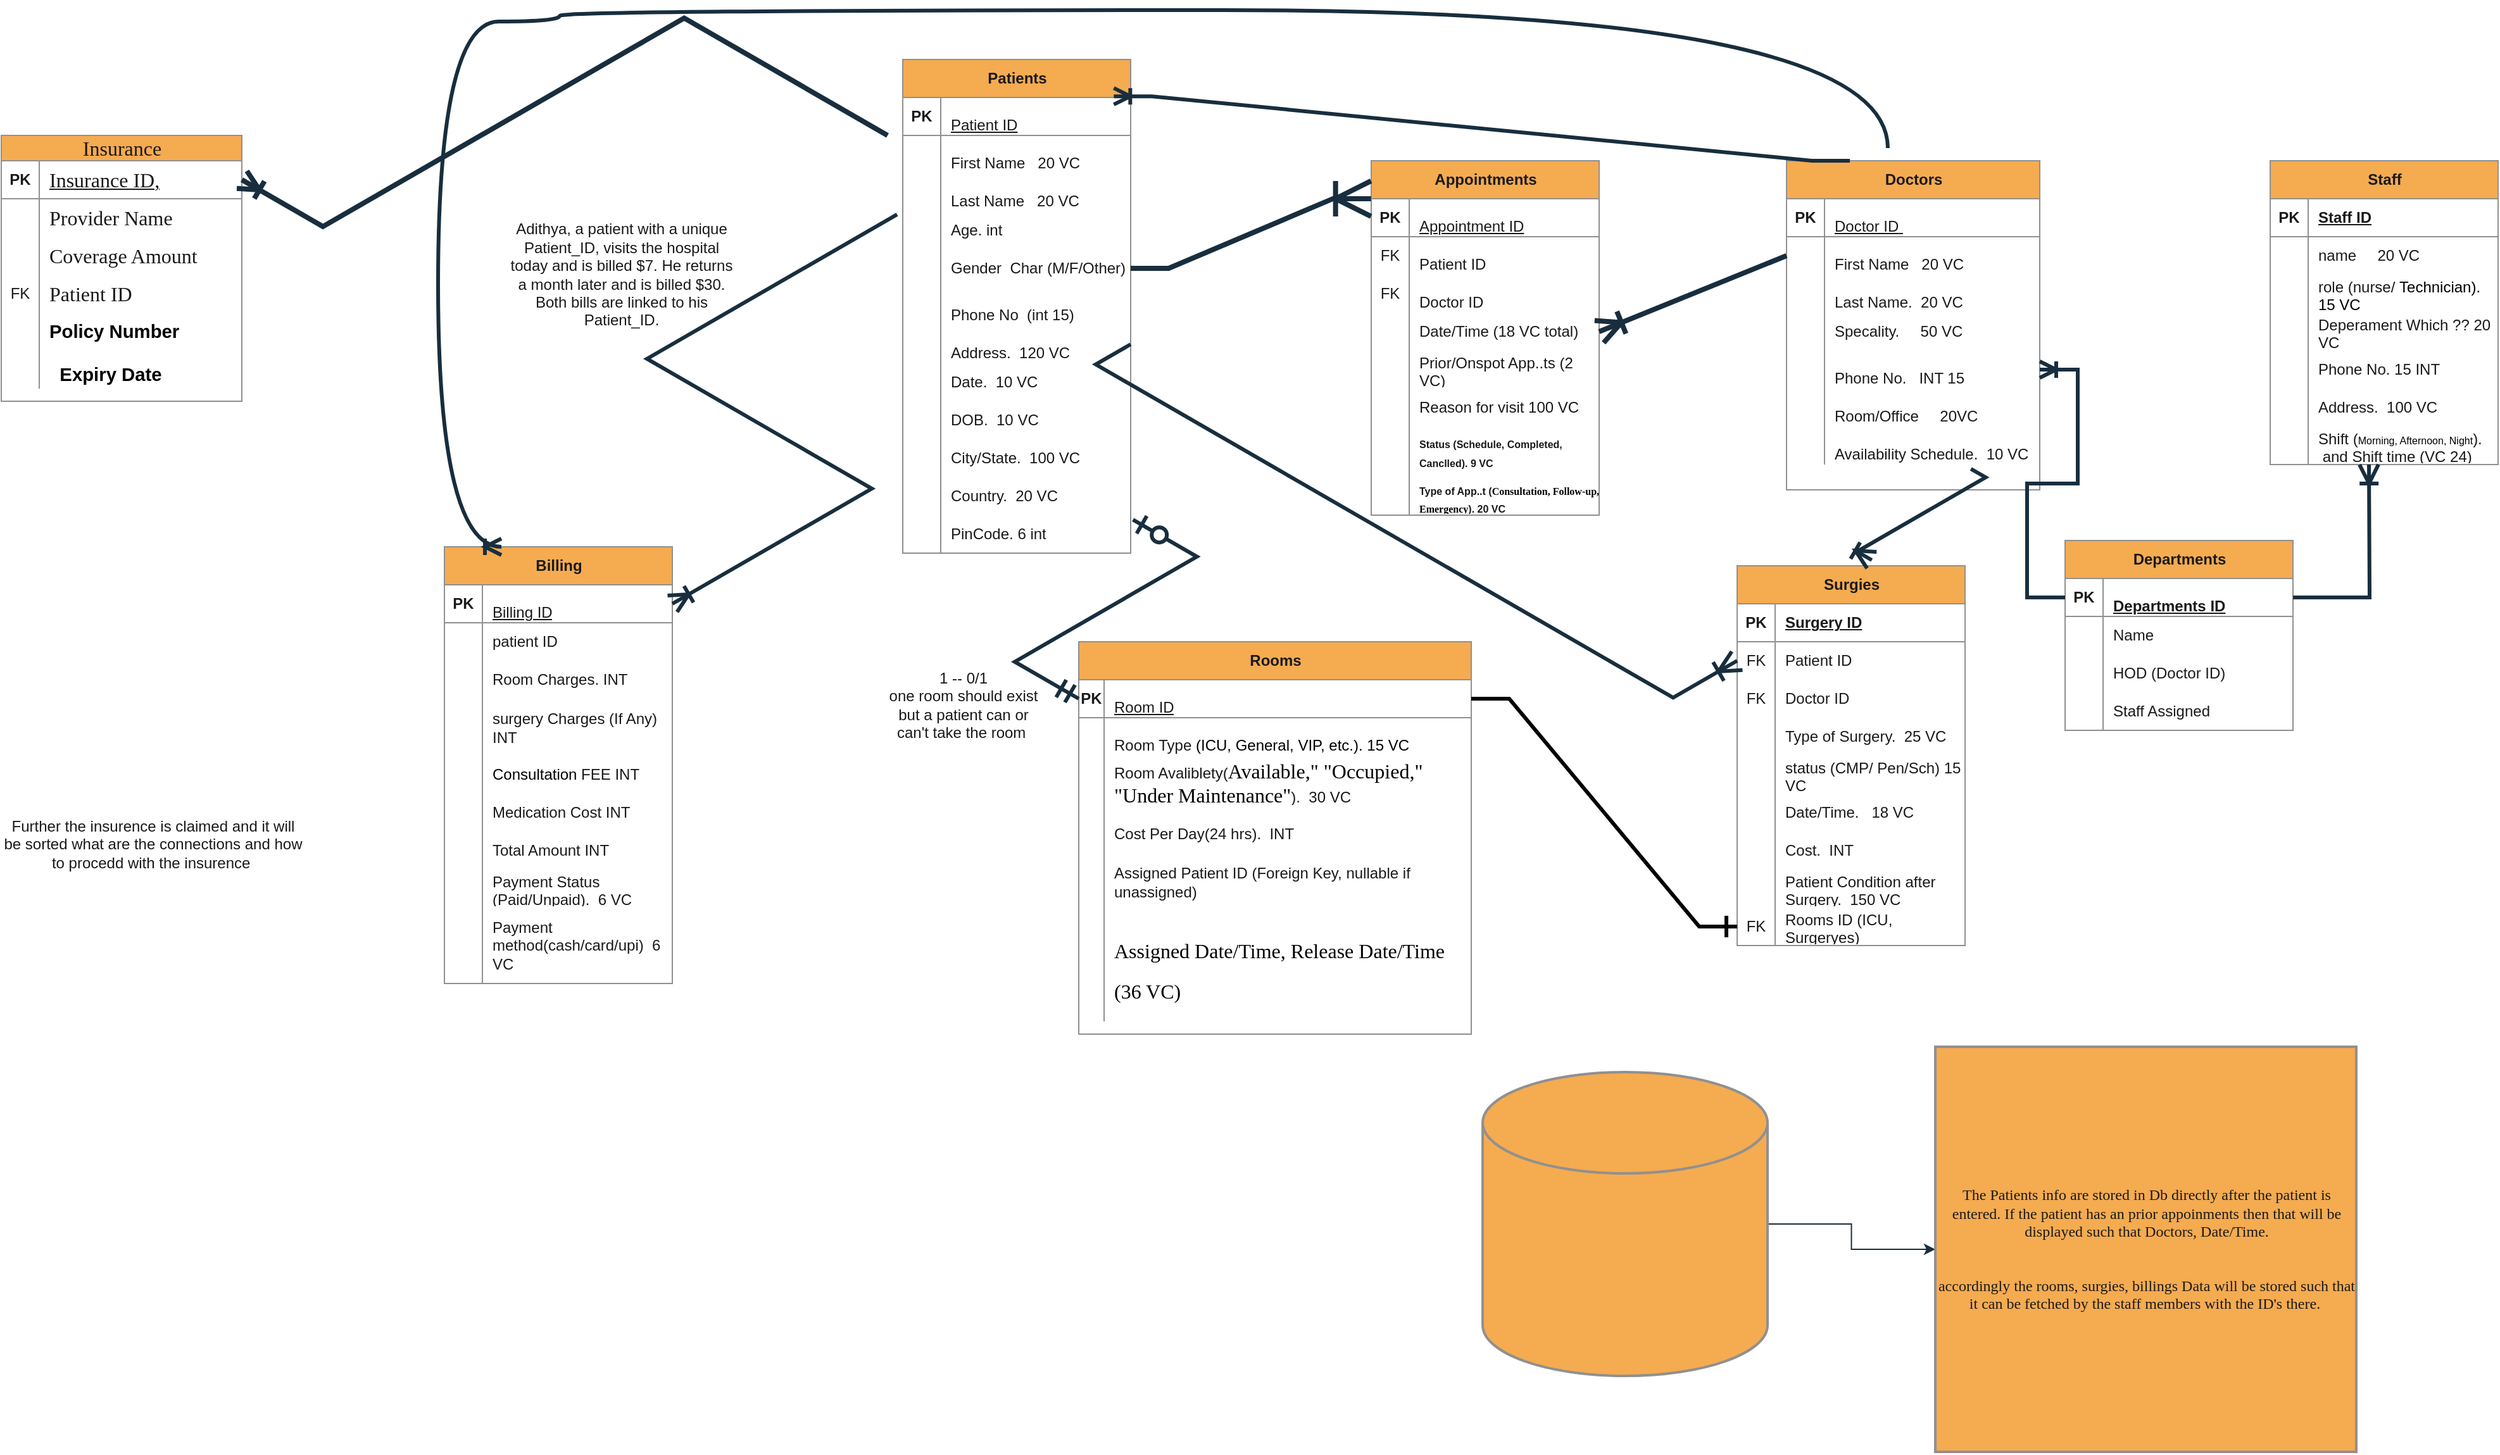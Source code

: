 <mxfile version="26.0.6">
  <diagram id="R2lEEEUBdFMjLlhIrx00" name="Page-1">
    <mxGraphModel dx="3593" dy="2415" grid="1" gridSize="10" guides="1" tooltips="1" connect="1" arrows="1" fold="1" page="1" pageScale="1" pageWidth="850" pageHeight="1100" background="light-dark(#FFFFFF,#121212)" math="0" shadow="0" extFonts="Permanent Marker^https://fonts.googleapis.com/css?family=Permanent+Marker">
      <root>
        <mxCell id="0" />
        <mxCell id="1" parent="0" />
        <mxCell id="mup1xXLrEogH3Mq1CVz5-14" value="&lt;p style=&quot;caret-color: rgb(0, 0, 0); font-weight: 400; text-align: start; text-wrap-mode: wrap;&quot; data-pm-slice=&quot;1 1 [&amp;quot;ordered_list&amp;quot;,{&amp;quot;spread&amp;quot;:true,&amp;quot;startingNumber&amp;quot;:1,&amp;quot;start&amp;quot;:238,&amp;quot;end&amp;quot;:1972},&amp;quot;regular_list_item&amp;quot;,{&amp;quot;start&amp;quot;:440,&amp;quot;end&amp;quot;:623}]&quot;&gt;&lt;strong&gt;Appointments&lt;/strong&gt;&lt;/p&gt;" style="shape=table;startSize=30;container=1;collapsible=1;childLayout=tableLayout;fixedRows=1;rowLines=0;fontStyle=1;align=center;resizeLast=1;html=1;labelBackgroundColor=none;fillColor=#F5AB50;strokeColor=#909090;fontColor=#1A1A1A;" parent="1" vertex="1">
          <mxGeometry x="252" y="-20" width="180" height="280" as="geometry" />
        </mxCell>
        <mxCell id="mup1xXLrEogH3Mq1CVz5-15" value="" style="shape=tableRow;horizontal=0;startSize=0;swimlaneHead=0;swimlaneBody=0;fillColor=none;collapsible=0;dropTarget=0;points=[[0,0.5],[1,0.5]];portConstraint=eastwest;top=0;left=0;right=0;bottom=1;labelBackgroundColor=none;strokeColor=#909090;fontColor=#1A1A1A;" parent="mup1xXLrEogH3Mq1CVz5-14" vertex="1">
          <mxGeometry y="30" width="180" height="30" as="geometry" />
        </mxCell>
        <mxCell id="mup1xXLrEogH3Mq1CVz5-16" value="PK" style="shape=partialRectangle;connectable=0;fillColor=none;top=0;left=0;bottom=0;right=0;fontStyle=1;overflow=hidden;whiteSpace=wrap;html=1;labelBackgroundColor=none;strokeColor=#909090;fontColor=#1A1A1A;" parent="mup1xXLrEogH3Mq1CVz5-15" vertex="1">
          <mxGeometry width="30" height="30" as="geometry">
            <mxRectangle width="30" height="30" as="alternateBounds" />
          </mxGeometry>
        </mxCell>
        <mxCell id="mup1xXLrEogH3Mq1CVz5-17" value="&lt;p style=&quot;caret-color: rgb(0, 0, 0); font-weight: 400; text-decoration-line: none;&quot; data-pm-slice=&quot;1 1 [&amp;quot;ordered_list&amp;quot;,{&amp;quot;spread&amp;quot;:true,&amp;quot;startingNumber&amp;quot;:1,&amp;quot;start&amp;quot;:238,&amp;quot;end&amp;quot;:1972},&amp;quot;regular_list_item&amp;quot;,{&amp;quot;start&amp;quot;:440,&amp;quot;end&amp;quot;:623},&amp;quot;list&amp;quot;,{&amp;quot;spread&amp;quot;:false,&amp;quot;start&amp;quot;:464,&amp;quot;end&amp;quot;:623},&amp;quot;regular_list_item&amp;quot;,{&amp;quot;start&amp;quot;:464,&amp;quot;end&amp;quot;:494}]&quot;&gt;Appointment ID&lt;/p&gt;" style="shape=partialRectangle;connectable=0;fillColor=none;top=0;left=0;bottom=0;right=0;align=left;spacingLeft=6;fontStyle=5;overflow=hidden;whiteSpace=wrap;html=1;labelBackgroundColor=none;strokeColor=#909090;fontColor=#1A1A1A;" parent="mup1xXLrEogH3Mq1CVz5-15" vertex="1">
          <mxGeometry x="30" width="150" height="30" as="geometry">
            <mxRectangle width="150" height="30" as="alternateBounds" />
          </mxGeometry>
        </mxCell>
        <mxCell id="mup1xXLrEogH3Mq1CVz5-18" value="" style="shape=tableRow;horizontal=0;startSize=0;swimlaneHead=0;swimlaneBody=0;fillColor=none;collapsible=0;dropTarget=0;points=[[0,0.5],[1,0.5]];portConstraint=eastwest;top=0;left=0;right=0;bottom=0;labelBackgroundColor=none;strokeColor=#909090;fontColor=#1A1A1A;" parent="mup1xXLrEogH3Mq1CVz5-14" vertex="1">
          <mxGeometry y="60" width="180" height="30" as="geometry" />
        </mxCell>
        <mxCell id="mup1xXLrEogH3Mq1CVz5-19" value="FK" style="shape=partialRectangle;connectable=0;fillColor=none;top=0;left=0;bottom=0;right=0;editable=1;overflow=hidden;whiteSpace=wrap;html=1;labelBackgroundColor=none;strokeColor=#909090;fontColor=#1A1A1A;" parent="mup1xXLrEogH3Mq1CVz5-18" vertex="1">
          <mxGeometry width="30" height="30" as="geometry">
            <mxRectangle width="30" height="30" as="alternateBounds" />
          </mxGeometry>
        </mxCell>
        <mxCell id="mup1xXLrEogH3Mq1CVz5-20" value="&lt;p style=&quot;caret-color: rgb(0, 0, 0);&quot; data-pm-slice=&quot;1 1 [&amp;quot;ordered_list&amp;quot;,{&amp;quot;spread&amp;quot;:true,&amp;quot;startingNumber&amp;quot;:1,&amp;quot;start&amp;quot;:238,&amp;quot;end&amp;quot;:1972},&amp;quot;regular_list_item&amp;quot;,{&amp;quot;start&amp;quot;:440,&amp;quot;end&amp;quot;:623},&amp;quot;list&amp;quot;,{&amp;quot;spread&amp;quot;:false,&amp;quot;start&amp;quot;:464,&amp;quot;end&amp;quot;:623},&amp;quot;regular_list_item&amp;quot;,{&amp;quot;start&amp;quot;:498,&amp;quot;end&amp;quot;:524}]&quot;&gt;Patient ID&lt;/p&gt;" style="shape=partialRectangle;connectable=0;fillColor=none;top=0;left=0;bottom=0;right=0;align=left;spacingLeft=6;overflow=hidden;whiteSpace=wrap;html=1;labelBackgroundColor=none;strokeColor=#909090;fontColor=#1A1A1A;" parent="mup1xXLrEogH3Mq1CVz5-18" vertex="1">
          <mxGeometry x="30" width="150" height="30" as="geometry">
            <mxRectangle width="150" height="30" as="alternateBounds" />
          </mxGeometry>
        </mxCell>
        <mxCell id="mup1xXLrEogH3Mq1CVz5-21" value="" style="shape=tableRow;horizontal=0;startSize=0;swimlaneHead=0;swimlaneBody=0;fillColor=none;collapsible=0;dropTarget=0;points=[[0,0.5],[1,0.5]];portConstraint=eastwest;top=0;left=0;right=0;bottom=0;labelBackgroundColor=none;strokeColor=#909090;fontColor=#1A1A1A;" parent="mup1xXLrEogH3Mq1CVz5-14" vertex="1">
          <mxGeometry y="90" width="180" height="30" as="geometry" />
        </mxCell>
        <mxCell id="mup1xXLrEogH3Mq1CVz5-22" value="FK" style="shape=partialRectangle;connectable=0;fillColor=none;top=0;left=0;bottom=0;right=0;editable=1;overflow=hidden;whiteSpace=wrap;html=1;labelBackgroundColor=none;strokeColor=#909090;fontColor=#1A1A1A;" parent="mup1xXLrEogH3Mq1CVz5-21" vertex="1">
          <mxGeometry width="30" height="30" as="geometry">
            <mxRectangle width="30" height="30" as="alternateBounds" />
          </mxGeometry>
        </mxCell>
        <mxCell id="mup1xXLrEogH3Mq1CVz5-23" value="&lt;p style=&quot;caret-color: rgb(0, 0, 0);&quot; data-pm-slice=&quot;1 1 [&amp;quot;ordered_list&amp;quot;,{&amp;quot;spread&amp;quot;:true,&amp;quot;startingNumber&amp;quot;:1,&amp;quot;start&amp;quot;:238,&amp;quot;end&amp;quot;:1972},&amp;quot;regular_list_item&amp;quot;,{&amp;quot;start&amp;quot;:440,&amp;quot;end&amp;quot;:623},&amp;quot;list&amp;quot;,{&amp;quot;spread&amp;quot;:false,&amp;quot;start&amp;quot;:464,&amp;quot;end&amp;quot;:623},&amp;quot;regular_list_item&amp;quot;,{&amp;quot;start&amp;quot;:528,&amp;quot;end&amp;quot;:553}]&quot;&gt;Doctor ID&lt;/p&gt;" style="shape=partialRectangle;connectable=0;fillColor=none;top=0;left=0;bottom=0;right=0;align=left;spacingLeft=6;overflow=hidden;whiteSpace=wrap;html=1;labelBackgroundColor=none;strokeColor=#909090;fontColor=#1A1A1A;" parent="mup1xXLrEogH3Mq1CVz5-21" vertex="1">
          <mxGeometry x="30" width="150" height="30" as="geometry">
            <mxRectangle width="150" height="30" as="alternateBounds" />
          </mxGeometry>
        </mxCell>
        <mxCell id="mup1xXLrEogH3Mq1CVz5-24" value="" style="shape=tableRow;horizontal=0;startSize=0;swimlaneHead=0;swimlaneBody=0;fillColor=none;collapsible=0;dropTarget=0;points=[[0,0.5],[1,0.5]];portConstraint=eastwest;top=0;left=0;right=0;bottom=0;labelBackgroundColor=none;strokeColor=#909090;fontColor=#1A1A1A;" parent="mup1xXLrEogH3Mq1CVz5-14" vertex="1">
          <mxGeometry y="120" width="180" height="30" as="geometry" />
        </mxCell>
        <mxCell id="mup1xXLrEogH3Mq1CVz5-25" value="" style="shape=partialRectangle;connectable=0;fillColor=none;top=0;left=0;bottom=0;right=0;editable=1;overflow=hidden;whiteSpace=wrap;html=1;labelBackgroundColor=none;strokeColor=#909090;fontColor=#1A1A1A;" parent="mup1xXLrEogH3Mq1CVz5-24" vertex="1">
          <mxGeometry width="30" height="30" as="geometry">
            <mxRectangle width="30" height="30" as="alternateBounds" />
          </mxGeometry>
        </mxCell>
        <mxCell id="mup1xXLrEogH3Mq1CVz5-26" value="Date/Time (18 VC total)" style="shape=partialRectangle;connectable=0;fillColor=none;top=0;left=0;bottom=0;right=0;align=left;spacingLeft=6;overflow=hidden;whiteSpace=wrap;html=1;labelBackgroundColor=none;strokeColor=#909090;fontColor=#1A1A1A;" parent="mup1xXLrEogH3Mq1CVz5-24" vertex="1">
          <mxGeometry x="30" width="150" height="30" as="geometry">
            <mxRectangle width="150" height="30" as="alternateBounds" />
          </mxGeometry>
        </mxCell>
        <mxCell id="mup1xXLrEogH3Mq1CVz5-66" value="" style="shape=tableRow;horizontal=0;startSize=0;swimlaneHead=0;swimlaneBody=0;fillColor=none;collapsible=0;dropTarget=0;points=[[0,0.5],[1,0.5]];portConstraint=eastwest;top=0;left=0;right=0;bottom=0;labelBackgroundColor=none;strokeColor=#909090;fontColor=#1A1A1A;" parent="mup1xXLrEogH3Mq1CVz5-14" vertex="1">
          <mxGeometry y="150" width="180" height="30" as="geometry" />
        </mxCell>
        <mxCell id="mup1xXLrEogH3Mq1CVz5-67" value="" style="shape=partialRectangle;connectable=0;fillColor=none;top=0;left=0;bottom=0;right=0;editable=1;overflow=hidden;whiteSpace=wrap;html=1;labelBackgroundColor=none;strokeColor=#909090;fontColor=#1A1A1A;" parent="mup1xXLrEogH3Mq1CVz5-66" vertex="1">
          <mxGeometry width="30" height="30" as="geometry">
            <mxRectangle width="30" height="30" as="alternateBounds" />
          </mxGeometry>
        </mxCell>
        <mxCell id="mup1xXLrEogH3Mq1CVz5-68" value="Prior/Onspot App..ts (2 VC)" style="shape=partialRectangle;connectable=0;fillColor=none;top=0;left=0;bottom=0;right=0;align=left;spacingLeft=6;overflow=hidden;whiteSpace=wrap;html=1;labelBackgroundColor=none;strokeColor=#909090;fontColor=#1A1A1A;" parent="mup1xXLrEogH3Mq1CVz5-66" vertex="1">
          <mxGeometry x="30" width="150" height="30" as="geometry">
            <mxRectangle width="150" height="30" as="alternateBounds" />
          </mxGeometry>
        </mxCell>
        <mxCell id="mup1xXLrEogH3Mq1CVz5-69" value="" style="shape=tableRow;horizontal=0;startSize=0;swimlaneHead=0;swimlaneBody=0;fillColor=none;collapsible=0;dropTarget=0;points=[[0,0.5],[1,0.5]];portConstraint=eastwest;top=0;left=0;right=0;bottom=0;labelBackgroundColor=none;strokeColor=#909090;fontColor=#1A1A1A;" parent="mup1xXLrEogH3Mq1CVz5-14" vertex="1">
          <mxGeometry y="180" width="180" height="30" as="geometry" />
        </mxCell>
        <mxCell id="mup1xXLrEogH3Mq1CVz5-70" value="" style="shape=partialRectangle;connectable=0;fillColor=none;top=0;left=0;bottom=0;right=0;editable=1;overflow=hidden;whiteSpace=wrap;html=1;labelBackgroundColor=none;strokeColor=#909090;fontColor=#1A1A1A;" parent="mup1xXLrEogH3Mq1CVz5-69" vertex="1">
          <mxGeometry width="30" height="30" as="geometry">
            <mxRectangle width="30" height="30" as="alternateBounds" />
          </mxGeometry>
        </mxCell>
        <mxCell id="mup1xXLrEogH3Mq1CVz5-71" value="Reason for visit 100 VC" style="shape=partialRectangle;connectable=0;fillColor=none;top=0;left=0;bottom=0;right=0;align=left;spacingLeft=6;overflow=hidden;whiteSpace=wrap;html=1;labelBackgroundColor=none;strokeColor=#909090;fontColor=#1A1A1A;" parent="mup1xXLrEogH3Mq1CVz5-69" vertex="1">
          <mxGeometry x="30" width="150" height="30" as="geometry">
            <mxRectangle width="150" height="30" as="alternateBounds" />
          </mxGeometry>
        </mxCell>
        <mxCell id="IhZERsB9r5k63mQLZ55g-6" value="" style="shape=tableRow;horizontal=0;startSize=0;swimlaneHead=0;swimlaneBody=0;fillColor=none;collapsible=0;dropTarget=0;points=[[0,0.5],[1,0.5]];portConstraint=eastwest;top=0;left=0;right=0;bottom=0;labelBackgroundColor=none;strokeColor=#909090;fontColor=#1A1A1A;" parent="mup1xXLrEogH3Mq1CVz5-14" vertex="1">
          <mxGeometry y="210" width="180" height="40" as="geometry" />
        </mxCell>
        <mxCell id="IhZERsB9r5k63mQLZ55g-7" value="" style="shape=partialRectangle;connectable=0;fillColor=none;top=0;left=0;bottom=0;right=0;editable=1;overflow=hidden;whiteSpace=wrap;html=1;labelBackgroundColor=none;strokeColor=#909090;fontColor=#1A1A1A;" parent="IhZERsB9r5k63mQLZ55g-6" vertex="1">
          <mxGeometry width="30" height="40" as="geometry">
            <mxRectangle width="30" height="40" as="alternateBounds" />
          </mxGeometry>
        </mxCell>
        <mxCell id="IhZERsB9r5k63mQLZ55g-8" value="&lt;b&gt;&lt;font style=&quot;font-size: 8px;&quot;&gt;Status (Schedule, Completed, Canclled).&amp;nbsp;&lt;/font&gt;&lt;span style=&quot;font-size: 8px; background-color: transparent; color: light-dark(rgb(26, 26, 26), rgb(215, 215, 215));&quot;&gt;9 VC&lt;/span&gt;&lt;/b&gt;" style="shape=partialRectangle;connectable=0;fillColor=none;top=0;left=0;bottom=0;right=0;align=left;spacingLeft=6;overflow=hidden;whiteSpace=wrap;html=1;labelBackgroundColor=none;strokeColor=#909090;fontColor=#1A1A1A;" parent="IhZERsB9r5k63mQLZ55g-6" vertex="1">
          <mxGeometry x="30" width="150" height="40" as="geometry">
            <mxRectangle width="150" height="40" as="alternateBounds" />
          </mxGeometry>
        </mxCell>
        <mxCell id="IhZERsB9r5k63mQLZ55g-9" value="" style="shape=tableRow;horizontal=0;startSize=0;swimlaneHead=0;swimlaneBody=0;fillColor=none;collapsible=0;dropTarget=0;points=[[0,0.5],[1,0.5]];portConstraint=eastwest;top=0;left=0;right=0;bottom=0;labelBackgroundColor=none;strokeColor=#909090;fontColor=#1A1A1A;" parent="mup1xXLrEogH3Mq1CVz5-14" vertex="1">
          <mxGeometry y="250" width="180" height="30" as="geometry" />
        </mxCell>
        <mxCell id="IhZERsB9r5k63mQLZ55g-10" value="" style="shape=partialRectangle;connectable=0;fillColor=none;top=0;left=0;bottom=0;right=0;editable=1;overflow=hidden;whiteSpace=wrap;html=1;labelBackgroundColor=none;strokeColor=#909090;fontColor=#1A1A1A;" parent="IhZERsB9r5k63mQLZ55g-9" vertex="1">
          <mxGeometry width="30" height="30" as="geometry">
            <mxRectangle width="30" height="30" as="alternateBounds" />
          </mxGeometry>
        </mxCell>
        <mxCell id="IhZERsB9r5k63mQLZ55g-11" value="&lt;font style=&quot;font-size: 8px;&quot;&gt;&lt;b&gt;Type of App..t (&lt;span style=&quot;caret-color: rgb(0, 0, 0); color: rgb(0, 0, 0); font-family: -webkit-standard;&quot;&gt;Consultation, Follow-up, Emergency&lt;/span&gt;). 20 VC&lt;/b&gt;&lt;/font&gt;" style="shape=partialRectangle;connectable=0;fillColor=none;top=0;left=0;bottom=0;right=0;align=left;spacingLeft=6;overflow=hidden;whiteSpace=wrap;html=1;labelBackgroundColor=none;strokeColor=#909090;fontColor=#1A1A1A;" parent="IhZERsB9r5k63mQLZ55g-9" vertex="1">
          <mxGeometry x="30" width="150" height="30" as="geometry">
            <mxRectangle width="150" height="30" as="alternateBounds" />
          </mxGeometry>
        </mxCell>
        <mxCell id="mup1xXLrEogH3Mq1CVz5-27" value="&lt;p style=&quot;caret-color: rgb(0, 0, 0); font-weight: 400; text-align: start; text-wrap-mode: wrap;&quot; data-pm-slice=&quot;1 1 [&amp;quot;ordered_list&amp;quot;,{&amp;quot;spread&amp;quot;:true,&amp;quot;startingNumber&amp;quot;:1,&amp;quot;start&amp;quot;:238,&amp;quot;end&amp;quot;:1972},&amp;quot;regular_list_item&amp;quot;,{&amp;quot;start&amp;quot;:625,&amp;quot;end&amp;quot;:808}]&quot;&gt;&lt;strong&gt;Doctors&lt;/strong&gt;&lt;/p&gt;" style="shape=table;startSize=30;container=1;collapsible=1;childLayout=tableLayout;fixedRows=1;rowLines=0;fontStyle=1;align=center;resizeLast=1;html=1;labelBackgroundColor=none;fillColor=#F5AB50;strokeColor=#909090;fontColor=#1A1A1A;" parent="1" vertex="1">
          <mxGeometry x="580" y="-20" width="200" height="260" as="geometry" />
        </mxCell>
        <mxCell id="mup1xXLrEogH3Mq1CVz5-28" value="" style="shape=tableRow;horizontal=0;startSize=0;swimlaneHead=0;swimlaneBody=0;fillColor=none;collapsible=0;dropTarget=0;points=[[0,0.5],[1,0.5]];portConstraint=eastwest;top=0;left=0;right=0;bottom=1;labelBackgroundColor=none;strokeColor=#909090;fontColor=#1A1A1A;" parent="mup1xXLrEogH3Mq1CVz5-27" vertex="1">
          <mxGeometry y="30" width="200" height="30" as="geometry" />
        </mxCell>
        <mxCell id="mup1xXLrEogH3Mq1CVz5-29" value="PK" style="shape=partialRectangle;connectable=0;fillColor=none;top=0;left=0;bottom=0;right=0;fontStyle=1;overflow=hidden;whiteSpace=wrap;html=1;labelBackgroundColor=none;strokeColor=#909090;fontColor=#1A1A1A;" parent="mup1xXLrEogH3Mq1CVz5-28" vertex="1">
          <mxGeometry width="30" height="30" as="geometry">
            <mxRectangle width="30" height="30" as="alternateBounds" />
          </mxGeometry>
        </mxCell>
        <mxCell id="mup1xXLrEogH3Mq1CVz5-30" value="&lt;p style=&quot;caret-color: rgb(0, 0, 0); font-weight: 400; text-decoration-line: none;&quot; data-pm-slice=&quot;1 1 [&amp;quot;ordered_list&amp;quot;,{&amp;quot;spread&amp;quot;:true,&amp;quot;startingNumber&amp;quot;:1,&amp;quot;start&amp;quot;:238,&amp;quot;end&amp;quot;:1972},&amp;quot;regular_list_item&amp;quot;,{&amp;quot;start&amp;quot;:625,&amp;quot;end&amp;quot;:808},&amp;quot;list&amp;quot;,{&amp;quot;spread&amp;quot;:false,&amp;quot;start&amp;quot;:644,&amp;quot;end&amp;quot;:808},&amp;quot;regular_list_item&amp;quot;,{&amp;quot;start&amp;quot;:644,&amp;quot;end&amp;quot;:669}]&quot;&gt;Doctor ID&lt;span class=&quot;Apple-converted-space&quot;&gt;&amp;nbsp;&lt;/span&gt;&lt;/p&gt;" style="shape=partialRectangle;connectable=0;fillColor=none;top=0;left=0;bottom=0;right=0;align=left;spacingLeft=6;fontStyle=5;overflow=hidden;whiteSpace=wrap;html=1;labelBackgroundColor=none;strokeColor=#909090;fontColor=#1A1A1A;" parent="mup1xXLrEogH3Mq1CVz5-28" vertex="1">
          <mxGeometry x="30" width="170" height="30" as="geometry">
            <mxRectangle width="170" height="30" as="alternateBounds" />
          </mxGeometry>
        </mxCell>
        <mxCell id="mup1xXLrEogH3Mq1CVz5-31" value="" style="shape=tableRow;horizontal=0;startSize=0;swimlaneHead=0;swimlaneBody=0;fillColor=none;collapsible=0;dropTarget=0;points=[[0,0.5],[1,0.5]];portConstraint=eastwest;top=0;left=0;right=0;bottom=0;labelBackgroundColor=none;strokeColor=#909090;fontColor=#1A1A1A;" parent="mup1xXLrEogH3Mq1CVz5-27" vertex="1">
          <mxGeometry y="60" width="200" height="30" as="geometry" />
        </mxCell>
        <mxCell id="mup1xXLrEogH3Mq1CVz5-32" value="" style="shape=partialRectangle;connectable=0;fillColor=none;top=0;left=0;bottom=0;right=0;editable=1;overflow=hidden;whiteSpace=wrap;html=1;labelBackgroundColor=none;strokeColor=#909090;fontColor=#1A1A1A;" parent="mup1xXLrEogH3Mq1CVz5-31" vertex="1">
          <mxGeometry width="30" height="30" as="geometry">
            <mxRectangle width="30" height="30" as="alternateBounds" />
          </mxGeometry>
        </mxCell>
        <mxCell id="mup1xXLrEogH3Mq1CVz5-33" value="&lt;p style=&quot;caret-color: rgb(0, 0, 0);&quot; data-pm-slice=&quot;1 1 [&amp;quot;ordered_list&amp;quot;,{&amp;quot;spread&amp;quot;:true,&amp;quot;startingNumber&amp;quot;:1,&amp;quot;start&amp;quot;:238,&amp;quot;end&amp;quot;:1972},&amp;quot;regular_list_item&amp;quot;,{&amp;quot;start&amp;quot;:625,&amp;quot;end&amp;quot;:808},&amp;quot;list&amp;quot;,{&amp;quot;spread&amp;quot;:false,&amp;quot;start&amp;quot;:644,&amp;quot;end&amp;quot;:808},&amp;quot;regular_list_item&amp;quot;,{&amp;quot;start&amp;quot;:673,&amp;quot;end&amp;quot;:679}]&quot;&gt;First Name&amp;nbsp; &amp;nbsp;20 VC&lt;/p&gt;" style="shape=partialRectangle;connectable=0;fillColor=none;top=0;left=0;bottom=0;right=0;align=left;spacingLeft=6;overflow=hidden;whiteSpace=wrap;html=1;labelBackgroundColor=none;strokeColor=#909090;fontColor=#1A1A1A;" parent="mup1xXLrEogH3Mq1CVz5-31" vertex="1">
          <mxGeometry x="30" width="170" height="30" as="geometry">
            <mxRectangle width="170" height="30" as="alternateBounds" />
          </mxGeometry>
        </mxCell>
        <mxCell id="IhZERsB9r5k63mQLZ55g-1" value="" style="shape=tableRow;horizontal=0;startSize=0;swimlaneHead=0;swimlaneBody=0;fillColor=none;collapsible=0;dropTarget=0;points=[[0,0.5],[1,0.5]];portConstraint=eastwest;top=0;left=0;right=0;bottom=0;labelBackgroundColor=none;strokeColor=#909090;fontColor=#1A1A1A;" parent="mup1xXLrEogH3Mq1CVz5-27" vertex="1">
          <mxGeometry y="90" width="200" height="30" as="geometry" />
        </mxCell>
        <mxCell id="IhZERsB9r5k63mQLZ55g-2" value="" style="shape=partialRectangle;connectable=0;fillColor=none;top=0;left=0;bottom=0;right=0;editable=1;overflow=hidden;whiteSpace=wrap;html=1;labelBackgroundColor=none;strokeColor=#909090;fontColor=#1A1A1A;" parent="IhZERsB9r5k63mQLZ55g-1" vertex="1">
          <mxGeometry width="30" height="30" as="geometry">
            <mxRectangle width="30" height="30" as="alternateBounds" />
          </mxGeometry>
        </mxCell>
        <mxCell id="IhZERsB9r5k63mQLZ55g-3" value="&lt;p style=&quot;caret-color: rgb(0, 0, 0);&quot; data-pm-slice=&quot;1 1 [&amp;quot;ordered_list&amp;quot;,{&amp;quot;spread&amp;quot;:true,&amp;quot;startingNumber&amp;quot;:1,&amp;quot;start&amp;quot;:238,&amp;quot;end&amp;quot;:1972},&amp;quot;regular_list_item&amp;quot;,{&amp;quot;start&amp;quot;:625,&amp;quot;end&amp;quot;:808},&amp;quot;list&amp;quot;,{&amp;quot;spread&amp;quot;:false,&amp;quot;start&amp;quot;:644,&amp;quot;end&amp;quot;:808},&amp;quot;regular_list_item&amp;quot;,{&amp;quot;start&amp;quot;:673,&amp;quot;end&amp;quot;:679}]&quot;&gt;Last Name.&amp;nbsp; 20 VC&lt;/p&gt;" style="shape=partialRectangle;connectable=0;fillColor=none;top=0;left=0;bottom=0;right=0;align=left;spacingLeft=6;overflow=hidden;whiteSpace=wrap;html=1;labelBackgroundColor=none;strokeColor=#909090;fontColor=#1A1A1A;" parent="IhZERsB9r5k63mQLZ55g-1" vertex="1">
          <mxGeometry x="30" width="170" height="30" as="geometry">
            <mxRectangle width="170" height="30" as="alternateBounds" />
          </mxGeometry>
        </mxCell>
        <mxCell id="mup1xXLrEogH3Mq1CVz5-34" value="" style="shape=tableRow;horizontal=0;startSize=0;swimlaneHead=0;swimlaneBody=0;fillColor=none;collapsible=0;dropTarget=0;points=[[0,0.5],[1,0.5]];portConstraint=eastwest;top=0;left=0;right=0;bottom=0;labelBackgroundColor=none;strokeColor=#909090;fontColor=#1A1A1A;" parent="mup1xXLrEogH3Mq1CVz5-27" vertex="1">
          <mxGeometry y="120" width="200" height="30" as="geometry" />
        </mxCell>
        <mxCell id="mup1xXLrEogH3Mq1CVz5-35" value="" style="shape=partialRectangle;connectable=0;fillColor=none;top=0;left=0;bottom=0;right=0;editable=1;overflow=hidden;whiteSpace=wrap;html=1;labelBackgroundColor=none;strokeColor=#909090;fontColor=#1A1A1A;" parent="mup1xXLrEogH3Mq1CVz5-34" vertex="1">
          <mxGeometry width="30" height="30" as="geometry">
            <mxRectangle width="30" height="30" as="alternateBounds" />
          </mxGeometry>
        </mxCell>
        <mxCell id="mup1xXLrEogH3Mq1CVz5-36" value="Specality.&amp;nbsp; &amp;nbsp; &amp;nbsp;50 VC&amp;nbsp;" style="shape=partialRectangle;connectable=0;fillColor=none;top=0;left=0;bottom=0;right=0;align=left;spacingLeft=6;overflow=hidden;whiteSpace=wrap;html=1;labelBackgroundColor=none;strokeColor=#909090;fontColor=#1A1A1A;" parent="mup1xXLrEogH3Mq1CVz5-34" vertex="1">
          <mxGeometry x="30" width="170" height="30" as="geometry">
            <mxRectangle width="170" height="30" as="alternateBounds" />
          </mxGeometry>
        </mxCell>
        <mxCell id="mup1xXLrEogH3Mq1CVz5-37" value="" style="shape=tableRow;horizontal=0;startSize=0;swimlaneHead=0;swimlaneBody=0;fillColor=none;collapsible=0;dropTarget=0;points=[[0,0.5],[1,0.5]];portConstraint=eastwest;top=0;left=0;right=0;bottom=0;labelBackgroundColor=none;strokeColor=#909090;fontColor=#1A1A1A;" parent="mup1xXLrEogH3Mq1CVz5-27" vertex="1">
          <mxGeometry y="150" width="200" height="30" as="geometry" />
        </mxCell>
        <mxCell id="mup1xXLrEogH3Mq1CVz5-38" value="" style="shape=partialRectangle;connectable=0;fillColor=none;top=0;left=0;bottom=0;right=0;editable=1;overflow=hidden;whiteSpace=wrap;html=1;labelBackgroundColor=none;strokeColor=#909090;fontColor=#1A1A1A;" parent="mup1xXLrEogH3Mq1CVz5-37" vertex="1">
          <mxGeometry width="30" height="30" as="geometry">
            <mxRectangle width="30" height="30" as="alternateBounds" />
          </mxGeometry>
        </mxCell>
        <mxCell id="mup1xXLrEogH3Mq1CVz5-39" value="&lt;p style=&quot;caret-color: rgb(0, 0, 0);&quot; data-pm-slice=&quot;1 1 [&amp;quot;ordered_list&amp;quot;,{&amp;quot;spread&amp;quot;:true,&amp;quot;startingNumber&amp;quot;:1,&amp;quot;start&amp;quot;:238,&amp;quot;end&amp;quot;:1972},&amp;quot;regular_list_item&amp;quot;,{&amp;quot;start&amp;quot;:625,&amp;quot;end&amp;quot;:808},&amp;quot;list&amp;quot;,{&amp;quot;spread&amp;quot;:false,&amp;quot;start&amp;quot;:644,&amp;quot;end&amp;quot;:808},&amp;quot;regular_list_item&amp;quot;,{&amp;quot;start&amp;quot;:732,&amp;quot;end&amp;quot;:753}]&quot;&gt;Phone No.&amp;nbsp; &amp;nbsp;INT 15&lt;/p&gt;" style="shape=partialRectangle;connectable=0;fillColor=none;top=0;left=0;bottom=0;right=0;align=left;spacingLeft=6;overflow=hidden;whiteSpace=wrap;html=1;labelBackgroundColor=none;strokeColor=#909090;fontColor=#1A1A1A;" parent="mup1xXLrEogH3Mq1CVz5-37" vertex="1">
          <mxGeometry x="30" width="170" height="30" as="geometry">
            <mxRectangle width="170" height="30" as="alternateBounds" />
          </mxGeometry>
        </mxCell>
        <mxCell id="mup1xXLrEogH3Mq1CVz5-78" value="" style="shape=tableRow;horizontal=0;startSize=0;swimlaneHead=0;swimlaneBody=0;fillColor=none;collapsible=0;dropTarget=0;points=[[0,0.5],[1,0.5]];portConstraint=eastwest;top=0;left=0;right=0;bottom=0;labelBackgroundColor=none;strokeColor=#909090;fontColor=#1A1A1A;" parent="mup1xXLrEogH3Mq1CVz5-27" vertex="1">
          <mxGeometry y="180" width="200" height="30" as="geometry" />
        </mxCell>
        <mxCell id="mup1xXLrEogH3Mq1CVz5-79" value="" style="shape=partialRectangle;connectable=0;fillColor=none;top=0;left=0;bottom=0;right=0;editable=1;overflow=hidden;whiteSpace=wrap;html=1;labelBackgroundColor=none;strokeColor=#909090;fontColor=#1A1A1A;" parent="mup1xXLrEogH3Mq1CVz5-78" vertex="1">
          <mxGeometry width="30" height="30" as="geometry">
            <mxRectangle width="30" height="30" as="alternateBounds" />
          </mxGeometry>
        </mxCell>
        <mxCell id="mup1xXLrEogH3Mq1CVz5-80" value="&lt;p style=&quot;caret-color: rgb(0, 0, 0);&quot; data-pm-slice=&quot;1 1 [&amp;quot;ordered_list&amp;quot;,{&amp;quot;spread&amp;quot;:true,&amp;quot;startingNumber&amp;quot;:1,&amp;quot;start&amp;quot;:238,&amp;quot;end&amp;quot;:1972},&amp;quot;regular_list_item&amp;quot;,{&amp;quot;start&amp;quot;:625,&amp;quot;end&amp;quot;:808},&amp;quot;list&amp;quot;,{&amp;quot;spread&amp;quot;:false,&amp;quot;start&amp;quot;:644,&amp;quot;end&amp;quot;:808},&amp;quot;regular_list_item&amp;quot;,{&amp;quot;start&amp;quot;:757,&amp;quot;end&amp;quot;:781}]&quot;&gt;Room/Office&amp;nbsp; &amp;nbsp; &amp;nbsp;20VC&lt;/p&gt;" style="shape=partialRectangle;connectable=0;fillColor=none;top=0;left=0;bottom=0;right=0;align=left;spacingLeft=6;overflow=hidden;whiteSpace=wrap;html=1;labelBackgroundColor=none;strokeColor=#909090;fontColor=#1A1A1A;" parent="mup1xXLrEogH3Mq1CVz5-78" vertex="1">
          <mxGeometry x="30" width="170" height="30" as="geometry">
            <mxRectangle width="170" height="30" as="alternateBounds" />
          </mxGeometry>
        </mxCell>
        <mxCell id="mup1xXLrEogH3Mq1CVz5-81" value="" style="shape=tableRow;horizontal=0;startSize=0;swimlaneHead=0;swimlaneBody=0;fillColor=none;collapsible=0;dropTarget=0;points=[[0,0.5],[1,0.5]];portConstraint=eastwest;top=0;left=0;right=0;bottom=0;labelBackgroundColor=none;strokeColor=#909090;fontColor=#1A1A1A;" parent="mup1xXLrEogH3Mq1CVz5-27" vertex="1">
          <mxGeometry y="210" width="200" height="30" as="geometry" />
        </mxCell>
        <mxCell id="mup1xXLrEogH3Mq1CVz5-82" value="" style="shape=partialRectangle;connectable=0;fillColor=none;top=0;left=0;bottom=0;right=0;editable=1;overflow=hidden;whiteSpace=wrap;html=1;labelBackgroundColor=none;strokeColor=#909090;fontColor=#1A1A1A;" parent="mup1xXLrEogH3Mq1CVz5-81" vertex="1">
          <mxGeometry width="30" height="30" as="geometry">
            <mxRectangle width="30" height="30" as="alternateBounds" />
          </mxGeometry>
        </mxCell>
        <mxCell id="mup1xXLrEogH3Mq1CVz5-83" value="&lt;p style=&quot;caret-color: rgb(0, 0, 0);&quot; data-pm-slice=&quot;1 1 [&amp;quot;ordered_list&amp;quot;,{&amp;quot;spread&amp;quot;:true,&amp;quot;startingNumber&amp;quot;:1,&amp;quot;start&amp;quot;:238,&amp;quot;end&amp;quot;:1972},&amp;quot;regular_list_item&amp;quot;,{&amp;quot;start&amp;quot;:625,&amp;quot;end&amp;quot;:808},&amp;quot;list&amp;quot;,{&amp;quot;spread&amp;quot;:false,&amp;quot;start&amp;quot;:644,&amp;quot;end&amp;quot;:808},&amp;quot;regular_list_item&amp;quot;,{&amp;quot;start&amp;quot;:785,&amp;quot;end&amp;quot;:808}]&quot;&gt;Availability Schedule.&amp;nbsp; 10 VC&lt;/p&gt;" style="shape=partialRectangle;connectable=0;fillColor=none;top=0;left=0;bottom=0;right=0;align=left;spacingLeft=6;overflow=hidden;whiteSpace=wrap;html=1;labelBackgroundColor=none;strokeColor=#909090;fontColor=#1A1A1A;" parent="mup1xXLrEogH3Mq1CVz5-81" vertex="1">
          <mxGeometry x="30" width="170" height="30" as="geometry">
            <mxRectangle width="170" height="30" as="alternateBounds" />
          </mxGeometry>
        </mxCell>
        <mxCell id="mup1xXLrEogH3Mq1CVz5-40" value="&lt;p style=&quot;caret-color: rgb(0, 0, 0); font-weight: 400; text-align: start; text-wrap-mode: wrap;&quot; data-pm-slice=&quot;1 1 [&amp;quot;ordered_list&amp;quot;,{&amp;quot;spread&amp;quot;:true,&amp;quot;startingNumber&amp;quot;:1,&amp;quot;start&amp;quot;:238,&amp;quot;end&amp;quot;:1972},&amp;quot;regular_list_item&amp;quot;,{&amp;quot;start&amp;quot;:810,&amp;quot;end&amp;quot;:999}]&quot;&gt;&lt;strong&gt;Rooms&lt;/strong&gt;&lt;/p&gt;" style="shape=table;startSize=30;container=1;collapsible=1;childLayout=tableLayout;fixedRows=1;rowLines=0;fontStyle=1;align=center;resizeLast=1;html=1;labelBackgroundColor=none;fillColor=#F5AB50;strokeColor=#909090;fontColor=#1A1A1A;" parent="1" vertex="1">
          <mxGeometry x="21" y="360" width="310" height="310" as="geometry" />
        </mxCell>
        <mxCell id="mup1xXLrEogH3Mq1CVz5-41" value="" style="shape=tableRow;horizontal=0;startSize=0;swimlaneHead=0;swimlaneBody=0;fillColor=none;collapsible=0;dropTarget=0;points=[[0,0.5],[1,0.5]];portConstraint=eastwest;top=0;left=0;right=0;bottom=1;labelBackgroundColor=none;strokeColor=#909090;fontColor=#1A1A1A;" parent="mup1xXLrEogH3Mq1CVz5-40" vertex="1">
          <mxGeometry y="30" width="310" height="30" as="geometry" />
        </mxCell>
        <mxCell id="mup1xXLrEogH3Mq1CVz5-42" value="PK" style="shape=partialRectangle;connectable=0;fillColor=none;top=0;left=0;bottom=0;right=0;fontStyle=1;overflow=hidden;whiteSpace=wrap;html=1;labelBackgroundColor=none;strokeColor=#909090;fontColor=#1A1A1A;" parent="mup1xXLrEogH3Mq1CVz5-41" vertex="1">
          <mxGeometry width="20" height="30" as="geometry">
            <mxRectangle width="20" height="30" as="alternateBounds" />
          </mxGeometry>
        </mxCell>
        <mxCell id="mup1xXLrEogH3Mq1CVz5-43" value="&lt;p style=&quot;caret-color: rgb(0, 0, 0); font-weight: 400; text-decoration-line: none;&quot; data-pm-slice=&quot;1 1 [&amp;quot;ordered_list&amp;quot;,{&amp;quot;spread&amp;quot;:true,&amp;quot;startingNumber&amp;quot;:1,&amp;quot;start&amp;quot;:238,&amp;quot;end&amp;quot;:1972},&amp;quot;regular_list_item&amp;quot;,{&amp;quot;start&amp;quot;:810,&amp;quot;end&amp;quot;:999},&amp;quot;list&amp;quot;,{&amp;quot;spread&amp;quot;:false,&amp;quot;start&amp;quot;:827,&amp;quot;end&amp;quot;:999},&amp;quot;regular_list_item&amp;quot;,{&amp;quot;start&amp;quot;:827,&amp;quot;end&amp;quot;:850}]&quot;&gt;Room ID&lt;/p&gt;" style="shape=partialRectangle;connectable=0;fillColor=none;top=0;left=0;bottom=0;right=0;align=left;spacingLeft=6;fontStyle=5;overflow=hidden;whiteSpace=wrap;html=1;labelBackgroundColor=none;strokeColor=#909090;fontColor=#1A1A1A;" parent="mup1xXLrEogH3Mq1CVz5-41" vertex="1">
          <mxGeometry x="20" width="290" height="30" as="geometry">
            <mxRectangle width="290" height="30" as="alternateBounds" />
          </mxGeometry>
        </mxCell>
        <mxCell id="mup1xXLrEogH3Mq1CVz5-44" value="" style="shape=tableRow;horizontal=0;startSize=0;swimlaneHead=0;swimlaneBody=0;fillColor=none;collapsible=0;dropTarget=0;points=[[0,0.5],[1,0.5]];portConstraint=eastwest;top=0;left=0;right=0;bottom=0;labelBackgroundColor=none;strokeColor=#909090;fontColor=#1A1A1A;" parent="mup1xXLrEogH3Mq1CVz5-40" vertex="1">
          <mxGeometry y="60" width="310" height="30" as="geometry" />
        </mxCell>
        <mxCell id="mup1xXLrEogH3Mq1CVz5-45" value="" style="shape=partialRectangle;connectable=0;fillColor=none;top=0;left=0;bottom=0;right=0;editable=1;overflow=hidden;whiteSpace=wrap;html=1;labelBackgroundColor=none;strokeColor=#909090;fontColor=#1A1A1A;" parent="mup1xXLrEogH3Mq1CVz5-44" vertex="1">
          <mxGeometry width="20" height="30" as="geometry">
            <mxRectangle width="20" height="30" as="alternateBounds" />
          </mxGeometry>
        </mxCell>
        <mxCell id="mup1xXLrEogH3Mq1CVz5-46" value="&lt;p style=&quot;caret-color: rgb(0, 0, 0);&quot; data-pm-slice=&quot;1 1 [&amp;quot;ordered_list&amp;quot;,{&amp;quot;spread&amp;quot;:true,&amp;quot;startingNumber&amp;quot;:1,&amp;quot;start&amp;quot;:238,&amp;quot;end&amp;quot;:1972},&amp;quot;regular_list_item&amp;quot;,{&amp;quot;start&amp;quot;:810,&amp;quot;end&amp;quot;:999},&amp;quot;list&amp;quot;,{&amp;quot;spread&amp;quot;:false,&amp;quot;start&amp;quot;:827,&amp;quot;end&amp;quot;:999},&amp;quot;regular_list_item&amp;quot;,{&amp;quot;start&amp;quot;:854,&amp;quot;end&amp;quot;:891}]&quot;&gt;Room Type&lt;span class=&quot;Apple-converted-space&quot;&gt;&amp;nbsp;&lt;/span&gt;&lt;span style=&quot;background-color: transparent; color: light-dark(rgb(0, 0, 0), rgb(255, 255, 255));&quot;&gt;(ICU, General, VIP, etc.). 15 VC&lt;/span&gt;&lt;/p&gt;" style="shape=partialRectangle;connectable=0;fillColor=none;top=0;left=0;bottom=0;right=0;align=left;spacingLeft=6;overflow=hidden;whiteSpace=wrap;html=1;labelBackgroundColor=none;strokeColor=#909090;fontColor=#1A1A1A;" parent="mup1xXLrEogH3Mq1CVz5-44" vertex="1">
          <mxGeometry x="20" width="290" height="30" as="geometry">
            <mxRectangle width="290" height="30" as="alternateBounds" />
          </mxGeometry>
        </mxCell>
        <mxCell id="mup1xXLrEogH3Mq1CVz5-47" value="" style="shape=tableRow;horizontal=0;startSize=0;swimlaneHead=0;swimlaneBody=0;fillColor=none;collapsible=0;dropTarget=0;points=[[0,0.5],[1,0.5]];portConstraint=eastwest;top=0;left=0;right=0;bottom=0;labelBackgroundColor=none;strokeColor=#909090;fontColor=#1A1A1A;" parent="mup1xXLrEogH3Mq1CVz5-40" vertex="1">
          <mxGeometry y="90" width="310" height="40" as="geometry" />
        </mxCell>
        <mxCell id="mup1xXLrEogH3Mq1CVz5-48" value="" style="shape=partialRectangle;connectable=0;fillColor=none;top=0;left=0;bottom=0;right=0;editable=1;overflow=hidden;whiteSpace=wrap;html=1;labelBackgroundColor=none;strokeColor=#909090;fontColor=#1A1A1A;" parent="mup1xXLrEogH3Mq1CVz5-47" vertex="1">
          <mxGeometry width="20" height="40" as="geometry">
            <mxRectangle width="20" height="40" as="alternateBounds" />
          </mxGeometry>
        </mxCell>
        <mxCell id="mup1xXLrEogH3Mq1CVz5-49" value="Room Avaliblety(&lt;span style=&quot;caret-color: rgb(0, 0, 0); color: rgb(0, 0, 0); font-family: -webkit-standard; font-size: medium;&quot;&gt;Available,&quot; &quot;Occupied,&quot; &quot;Under Maintenance&quot;&lt;/span&gt;).&amp;nbsp; 30 VC" style="shape=partialRectangle;connectable=0;fillColor=none;top=0;left=0;bottom=0;right=0;align=left;spacingLeft=6;overflow=hidden;whiteSpace=wrap;html=1;labelBackgroundColor=none;strokeColor=#909090;fontColor=#1A1A1A;" parent="mup1xXLrEogH3Mq1CVz5-47" vertex="1">
          <mxGeometry x="20" width="290" height="40" as="geometry">
            <mxRectangle width="290" height="40" as="alternateBounds" />
          </mxGeometry>
        </mxCell>
        <mxCell id="mup1xXLrEogH3Mq1CVz5-50" value="" style="shape=tableRow;horizontal=0;startSize=0;swimlaneHead=0;swimlaneBody=0;fillColor=none;collapsible=0;dropTarget=0;points=[[0,0.5],[1,0.5]];portConstraint=eastwest;top=0;left=0;right=0;bottom=0;labelBackgroundColor=none;strokeColor=#909090;fontColor=#1A1A1A;" parent="mup1xXLrEogH3Mq1CVz5-40" vertex="1">
          <mxGeometry y="130" width="310" height="30" as="geometry" />
        </mxCell>
        <mxCell id="mup1xXLrEogH3Mq1CVz5-51" value="" style="shape=partialRectangle;connectable=0;fillColor=none;top=0;left=0;bottom=0;right=0;editable=1;overflow=hidden;whiteSpace=wrap;html=1;labelBackgroundColor=none;strokeColor=#909090;fontColor=#1A1A1A;" parent="mup1xXLrEogH3Mq1CVz5-50" vertex="1">
          <mxGeometry width="20" height="30" as="geometry">
            <mxRectangle width="20" height="30" as="alternateBounds" />
          </mxGeometry>
        </mxCell>
        <mxCell id="mup1xXLrEogH3Mq1CVz5-52" value="&lt;p style=&quot;caret-color: rgb(0, 0, 0);&quot; data-pm-slice=&quot;1 1 [&amp;quot;ordered_list&amp;quot;,{&amp;quot;spread&amp;quot;:true,&amp;quot;startingNumber&amp;quot;:1,&amp;quot;start&amp;quot;:238,&amp;quot;end&amp;quot;:1972},&amp;quot;regular_list_item&amp;quot;,{&amp;quot;start&amp;quot;:810,&amp;quot;end&amp;quot;:999},&amp;quot;list&amp;quot;,{&amp;quot;spread&amp;quot;:false,&amp;quot;start&amp;quot;:827,&amp;quot;end&amp;quot;:999},&amp;quot;regular_list_item&amp;quot;,{&amp;quot;start&amp;quot;:922,&amp;quot;end&amp;quot;:936}]&quot;&gt;Cost Per Day(24 hrs).&amp;nbsp; INT&lt;/p&gt;" style="shape=partialRectangle;connectable=0;fillColor=none;top=0;left=0;bottom=0;right=0;align=left;spacingLeft=6;overflow=hidden;whiteSpace=wrap;html=1;labelBackgroundColor=none;strokeColor=#909090;fontColor=#1A1A1A;" parent="mup1xXLrEogH3Mq1CVz5-50" vertex="1">
          <mxGeometry x="20" width="290" height="30" as="geometry">
            <mxRectangle width="290" height="30" as="alternateBounds" />
          </mxGeometry>
        </mxCell>
        <mxCell id="mup1xXLrEogH3Mq1CVz5-87" value="" style="shape=tableRow;horizontal=0;startSize=0;swimlaneHead=0;swimlaneBody=0;fillColor=none;collapsible=0;dropTarget=0;points=[[0,0.5],[1,0.5]];portConstraint=eastwest;top=0;left=0;right=0;bottom=0;labelBackgroundColor=none;strokeColor=#909090;fontColor=#1A1A1A;" parent="mup1xXLrEogH3Mq1CVz5-40" vertex="1">
          <mxGeometry y="160" width="310" height="60" as="geometry" />
        </mxCell>
        <mxCell id="mup1xXLrEogH3Mq1CVz5-88" value="" style="shape=partialRectangle;connectable=0;fillColor=none;top=0;left=0;bottom=0;right=0;editable=1;overflow=hidden;whiteSpace=wrap;html=1;labelBackgroundColor=none;strokeColor=#909090;fontColor=#1A1A1A;" parent="mup1xXLrEogH3Mq1CVz5-87" vertex="1">
          <mxGeometry width="20" height="60" as="geometry">
            <mxRectangle width="20" height="60" as="alternateBounds" />
          </mxGeometry>
        </mxCell>
        <mxCell id="mup1xXLrEogH3Mq1CVz5-89" value="&lt;p style=&quot;caret-color: rgb(0, 0, 0);&quot; data-pm-slice=&quot;1 1 [&amp;quot;ordered_list&amp;quot;,{&amp;quot;spread&amp;quot;:true,&amp;quot;startingNumber&amp;quot;:1,&amp;quot;start&amp;quot;:238,&amp;quot;end&amp;quot;:1972},&amp;quot;regular_list_item&amp;quot;,{&amp;quot;start&amp;quot;:810,&amp;quot;end&amp;quot;:999},&amp;quot;list&amp;quot;,{&amp;quot;spread&amp;quot;:false,&amp;quot;start&amp;quot;:827,&amp;quot;end&amp;quot;:999},&amp;quot;regular_list_item&amp;quot;,{&amp;quot;start&amp;quot;:940,&amp;quot;end&amp;quot;:999}]&quot;&gt;Assigned Patient ID (Foreign Key, nullable if unassigned)&lt;/p&gt;" style="shape=partialRectangle;connectable=0;fillColor=none;top=0;left=0;bottom=0;right=0;align=left;spacingLeft=6;overflow=hidden;whiteSpace=wrap;html=1;labelBackgroundColor=none;strokeColor=#909090;fontColor=#1A1A1A;" parent="mup1xXLrEogH3Mq1CVz5-87" vertex="1">
          <mxGeometry x="20" width="290" height="60" as="geometry">
            <mxRectangle width="290" height="60" as="alternateBounds" />
          </mxGeometry>
        </mxCell>
        <mxCell id="mup1xXLrEogH3Mq1CVz5-211" value="" style="shape=tableRow;horizontal=0;startSize=0;swimlaneHead=0;swimlaneBody=0;fillColor=none;collapsible=0;dropTarget=0;points=[[0,0.5],[1,0.5]];portConstraint=eastwest;top=0;left=0;right=0;bottom=0;labelBackgroundColor=none;strokeColor=#909090;fontColor=#1A1A1A;" parent="mup1xXLrEogH3Mq1CVz5-40" vertex="1">
          <mxGeometry y="220" width="310" height="80" as="geometry" />
        </mxCell>
        <mxCell id="mup1xXLrEogH3Mq1CVz5-212" value="" style="shape=partialRectangle;connectable=0;fillColor=none;top=0;left=0;bottom=0;right=0;editable=1;overflow=hidden;whiteSpace=wrap;html=1;labelBackgroundColor=none;strokeColor=#909090;fontColor=#1A1A1A;" parent="mup1xXLrEogH3Mq1CVz5-211" vertex="1">
          <mxGeometry width="20" height="80" as="geometry">
            <mxRectangle width="20" height="80" as="alternateBounds" />
          </mxGeometry>
        </mxCell>
        <mxCell id="mup1xXLrEogH3Mq1CVz5-213" value="&lt;p style=&quot;caret-color: rgb(0, 0, 0);&quot; data-pm-slice=&quot;1 1 [&amp;quot;ordered_list&amp;quot;,{&amp;quot;spread&amp;quot;:true,&amp;quot;startingNumber&amp;quot;:1,&amp;quot;start&amp;quot;:238,&amp;quot;end&amp;quot;:1972},&amp;quot;regular_list_item&amp;quot;,{&amp;quot;start&amp;quot;:810,&amp;quot;end&amp;quot;:999},&amp;quot;list&amp;quot;,{&amp;quot;spread&amp;quot;:false,&amp;quot;start&amp;quot;:827,&amp;quot;end&amp;quot;:999},&amp;quot;regular_list_item&amp;quot;,{&amp;quot;start&amp;quot;:940,&amp;quot;end&amp;quot;:999}]&quot;&gt;&lt;span style=&quot;color: rgb(0, 0, 0); font-family: -webkit-standard; font-size: medium;&quot;&gt;Assigned Date/Time,&amp;nbsp;&lt;/span&gt;&lt;span style=&quot;color: rgb(0, 0, 0); font-family: -webkit-standard; font-size: medium; background-color: transparent;&quot;&gt;Release Date/Time&amp;nbsp;&lt;/span&gt;&lt;/p&gt;&lt;p style=&quot;caret-color: rgb(0, 0, 0);&quot; data-pm-slice=&quot;1 1 [&amp;quot;ordered_list&amp;quot;,{&amp;quot;spread&amp;quot;:true,&amp;quot;startingNumber&amp;quot;:1,&amp;quot;start&amp;quot;:238,&amp;quot;end&amp;quot;:1972},&amp;quot;regular_list_item&amp;quot;,{&amp;quot;start&amp;quot;:810,&amp;quot;end&amp;quot;:999},&amp;quot;list&amp;quot;,{&amp;quot;spread&amp;quot;:false,&amp;quot;start&amp;quot;:827,&amp;quot;end&amp;quot;:999},&amp;quot;regular_list_item&amp;quot;,{&amp;quot;start&amp;quot;:940,&amp;quot;end&amp;quot;:999}]&quot;&gt;&lt;span style=&quot;color: rgb(0, 0, 0); font-family: -webkit-standard; font-size: medium; background-color: transparent;&quot;&gt;(36 VC)&lt;/span&gt;&lt;/p&gt;" style="shape=partialRectangle;connectable=0;fillColor=none;top=0;left=0;bottom=0;right=0;align=left;spacingLeft=6;overflow=hidden;whiteSpace=wrap;html=1;labelBackgroundColor=none;strokeColor=#909090;fontColor=#1A1A1A;" parent="mup1xXLrEogH3Mq1CVz5-211" vertex="1">
          <mxGeometry x="20" width="290" height="80" as="geometry">
            <mxRectangle width="290" height="80" as="alternateBounds" />
          </mxGeometry>
        </mxCell>
        <mxCell id="mup1xXLrEogH3Mq1CVz5-1" value="&lt;p style=&quot;caret-color: rgb(0, 0, 0); font-weight: 400; text-align: start; text-wrap-mode: wrap;&quot; data-pm-slice=&quot;1 1 [&amp;quot;ordered_list&amp;quot;,{&amp;quot;spread&amp;quot;:true,&amp;quot;startingNumber&amp;quot;:1,&amp;quot;start&amp;quot;:238,&amp;quot;end&amp;quot;:1972},&amp;quot;regular_list_item&amp;quot;,{&amp;quot;start&amp;quot;:238,&amp;quot;end&amp;quot;:438}]&quot;&gt;&lt;strong&gt;Patients&lt;/strong&gt;&lt;/p&gt;" style="shape=table;startSize=30;container=1;collapsible=1;childLayout=tableLayout;fixedRows=1;rowLines=0;fontStyle=1;align=center;resizeLast=1;html=1;labelBackgroundColor=none;fillColor=#F5AB50;strokeColor=#909090;fontColor=#1A1A1A;" parent="1" vertex="1">
          <mxGeometry x="-118" y="-100" width="180" height="390" as="geometry" />
        </mxCell>
        <mxCell id="mup1xXLrEogH3Mq1CVz5-2" value="" style="shape=tableRow;horizontal=0;startSize=0;swimlaneHead=0;swimlaneBody=0;fillColor=none;collapsible=0;dropTarget=0;points=[[0,0.5],[1,0.5]];portConstraint=eastwest;top=0;left=0;right=0;bottom=1;labelBackgroundColor=none;strokeColor=#909090;fontColor=#1A1A1A;" parent="mup1xXLrEogH3Mq1CVz5-1" vertex="1">
          <mxGeometry y="30" width="180" height="30" as="geometry" />
        </mxCell>
        <mxCell id="mup1xXLrEogH3Mq1CVz5-3" value="PK" style="shape=partialRectangle;connectable=0;fillColor=none;top=0;left=0;bottom=0;right=0;fontStyle=1;overflow=hidden;whiteSpace=wrap;html=1;labelBackgroundColor=none;strokeColor=#909090;fontColor=#1A1A1A;" parent="mup1xXLrEogH3Mq1CVz5-2" vertex="1">
          <mxGeometry width="30" height="30" as="geometry">
            <mxRectangle width="30" height="30" as="alternateBounds" />
          </mxGeometry>
        </mxCell>
        <mxCell id="mup1xXLrEogH3Mq1CVz5-4" value="&lt;p style=&quot;caret-color: rgb(0, 0, 0); font-weight: 400; text-decoration-line: none;&quot; data-pm-slice=&quot;1 1 [&amp;quot;ordered_list&amp;quot;,{&amp;quot;spread&amp;quot;:true,&amp;quot;startingNumber&amp;quot;:1,&amp;quot;start&amp;quot;:238,&amp;quot;end&amp;quot;:1972},&amp;quot;regular_list_item&amp;quot;,{&amp;quot;start&amp;quot;:238,&amp;quot;end&amp;quot;:438},&amp;quot;list&amp;quot;,{&amp;quot;spread&amp;quot;:false,&amp;quot;start&amp;quot;:258,&amp;quot;end&amp;quot;:438},&amp;quot;regular_list_item&amp;quot;,{&amp;quot;start&amp;quot;:258,&amp;quot;end&amp;quot;:284}]&quot;&gt;Patient ID&lt;/p&gt;" style="shape=partialRectangle;connectable=0;fillColor=none;top=0;left=0;bottom=0;right=0;align=left;spacingLeft=6;fontStyle=5;overflow=hidden;whiteSpace=wrap;html=1;labelBackgroundColor=none;strokeColor=#909090;fontColor=#1A1A1A;" parent="mup1xXLrEogH3Mq1CVz5-2" vertex="1">
          <mxGeometry x="30" width="150" height="30" as="geometry">
            <mxRectangle width="150" height="30" as="alternateBounds" />
          </mxGeometry>
        </mxCell>
        <mxCell id="mup1xXLrEogH3Mq1CVz5-5" value="" style="shape=tableRow;horizontal=0;startSize=0;swimlaneHead=0;swimlaneBody=0;fillColor=none;collapsible=0;dropTarget=0;points=[[0,0.5],[1,0.5]];portConstraint=eastwest;top=0;left=0;right=0;bottom=0;labelBackgroundColor=none;strokeColor=#909090;fontColor=#1A1A1A;" parent="mup1xXLrEogH3Mq1CVz5-1" vertex="1">
          <mxGeometry y="60" width="180" height="30" as="geometry" />
        </mxCell>
        <mxCell id="mup1xXLrEogH3Mq1CVz5-6" value="" style="shape=partialRectangle;connectable=0;fillColor=none;top=0;left=0;bottom=0;right=0;editable=1;overflow=hidden;whiteSpace=wrap;html=1;labelBackgroundColor=none;strokeColor=#909090;fontColor=#1A1A1A;" parent="mup1xXLrEogH3Mq1CVz5-5" vertex="1">
          <mxGeometry width="30" height="30" as="geometry">
            <mxRectangle width="30" height="30" as="alternateBounds" />
          </mxGeometry>
        </mxCell>
        <mxCell id="mup1xXLrEogH3Mq1CVz5-7" value="&lt;p style=&quot;caret-color: rgb(0, 0, 0);&quot; data-pm-slice=&quot;1 1 [&amp;quot;ordered_list&amp;quot;,{&amp;quot;spread&amp;quot;:true,&amp;quot;startingNumber&amp;quot;:1,&amp;quot;start&amp;quot;:238,&amp;quot;end&amp;quot;:1972},&amp;quot;regular_list_item&amp;quot;,{&amp;quot;start&amp;quot;:238,&amp;quot;end&amp;quot;:438},&amp;quot;list&amp;quot;,{&amp;quot;spread&amp;quot;:false,&amp;quot;start&amp;quot;:258,&amp;quot;end&amp;quot;:438},&amp;quot;regular_list_item&amp;quot;,{&amp;quot;start&amp;quot;:288,&amp;quot;end&amp;quot;:294}]&quot;&gt;First Name&amp;nbsp; &amp;nbsp;20 VC&lt;/p&gt;" style="shape=partialRectangle;connectable=0;fillColor=none;top=0;left=0;bottom=0;right=0;align=left;spacingLeft=6;overflow=hidden;whiteSpace=wrap;html=1;labelBackgroundColor=none;strokeColor=#909090;fontColor=#1A1A1A;" parent="mup1xXLrEogH3Mq1CVz5-5" vertex="1">
          <mxGeometry x="30" width="150" height="30" as="geometry">
            <mxRectangle width="150" height="30" as="alternateBounds" />
          </mxGeometry>
        </mxCell>
        <mxCell id="mup1xXLrEogH3Mq1CVz5-218" value="" style="shape=tableRow;horizontal=0;startSize=0;swimlaneHead=0;swimlaneBody=0;fillColor=none;collapsible=0;dropTarget=0;points=[[0,0.5],[1,0.5]];portConstraint=eastwest;top=0;left=0;right=0;bottom=0;labelBackgroundColor=none;strokeColor=#909090;fontColor=#1A1A1A;" parent="mup1xXLrEogH3Mq1CVz5-1" vertex="1">
          <mxGeometry y="90" width="180" height="30" as="geometry" />
        </mxCell>
        <mxCell id="mup1xXLrEogH3Mq1CVz5-219" value="" style="shape=partialRectangle;connectable=0;fillColor=none;top=0;left=0;bottom=0;right=0;editable=1;overflow=hidden;whiteSpace=wrap;html=1;labelBackgroundColor=none;strokeColor=#909090;fontColor=#1A1A1A;" parent="mup1xXLrEogH3Mq1CVz5-218" vertex="1">
          <mxGeometry width="30" height="30" as="geometry">
            <mxRectangle width="30" height="30" as="alternateBounds" />
          </mxGeometry>
        </mxCell>
        <mxCell id="mup1xXLrEogH3Mq1CVz5-220" value="&lt;p style=&quot;caret-color: rgb(0, 0, 0);&quot; data-pm-slice=&quot;1 1 [&amp;quot;ordered_list&amp;quot;,{&amp;quot;spread&amp;quot;:true,&amp;quot;startingNumber&amp;quot;:1,&amp;quot;start&amp;quot;:238,&amp;quot;end&amp;quot;:1972},&amp;quot;regular_list_item&amp;quot;,{&amp;quot;start&amp;quot;:238,&amp;quot;end&amp;quot;:438},&amp;quot;list&amp;quot;,{&amp;quot;spread&amp;quot;:false,&amp;quot;start&amp;quot;:258,&amp;quot;end&amp;quot;:438},&amp;quot;regular_list_item&amp;quot;,{&amp;quot;start&amp;quot;:288,&amp;quot;end&amp;quot;:294}]&quot;&gt;Last Name&amp;nbsp; &amp;nbsp;20 VC&lt;/p&gt;" style="shape=partialRectangle;connectable=0;fillColor=none;top=0;left=0;bottom=0;right=0;align=left;spacingLeft=6;overflow=hidden;whiteSpace=wrap;html=1;labelBackgroundColor=none;strokeColor=#909090;fontColor=#1A1A1A;" parent="mup1xXLrEogH3Mq1CVz5-218" vertex="1">
          <mxGeometry x="30" width="150" height="30" as="geometry">
            <mxRectangle width="150" height="30" as="alternateBounds" />
          </mxGeometry>
        </mxCell>
        <mxCell id="mup1xXLrEogH3Mq1CVz5-8" value="" style="shape=tableRow;horizontal=0;startSize=0;swimlaneHead=0;swimlaneBody=0;fillColor=none;collapsible=0;dropTarget=0;points=[[0,0.5],[1,0.5]];portConstraint=eastwest;top=0;left=0;right=0;bottom=0;labelBackgroundColor=none;strokeColor=#909090;fontColor=#1A1A1A;" parent="mup1xXLrEogH3Mq1CVz5-1" vertex="1">
          <mxGeometry y="120" width="180" height="30" as="geometry" />
        </mxCell>
        <mxCell id="mup1xXLrEogH3Mq1CVz5-9" value="" style="shape=partialRectangle;connectable=0;fillColor=none;top=0;left=0;bottom=0;right=0;editable=1;overflow=hidden;whiteSpace=wrap;html=1;labelBackgroundColor=none;strokeColor=#909090;fontColor=#1A1A1A;" parent="mup1xXLrEogH3Mq1CVz5-8" vertex="1">
          <mxGeometry width="30" height="30" as="geometry">
            <mxRectangle width="30" height="30" as="alternateBounds" />
          </mxGeometry>
        </mxCell>
        <mxCell id="mup1xXLrEogH3Mq1CVz5-10" value="Age. int" style="shape=partialRectangle;connectable=0;fillColor=none;top=0;left=0;bottom=0;right=0;align=left;spacingLeft=6;overflow=hidden;whiteSpace=wrap;html=1;labelBackgroundColor=none;strokeColor=#909090;fontColor=#1A1A1A;" parent="mup1xXLrEogH3Mq1CVz5-8" vertex="1">
          <mxGeometry x="30" width="150" height="30" as="geometry">
            <mxRectangle width="150" height="30" as="alternateBounds" />
          </mxGeometry>
        </mxCell>
        <mxCell id="mup1xXLrEogH3Mq1CVz5-11" value="" style="shape=tableRow;horizontal=0;startSize=0;swimlaneHead=0;swimlaneBody=0;fillColor=none;collapsible=0;dropTarget=0;points=[[0,0.5],[1,0.5]];portConstraint=eastwest;top=0;left=0;right=0;bottom=0;labelBackgroundColor=none;strokeColor=#909090;fontColor=#1A1A1A;" parent="mup1xXLrEogH3Mq1CVz5-1" vertex="1">
          <mxGeometry y="150" width="180" height="30" as="geometry" />
        </mxCell>
        <mxCell id="mup1xXLrEogH3Mq1CVz5-12" value="" style="shape=partialRectangle;connectable=0;fillColor=none;top=0;left=0;bottom=0;right=0;editable=1;overflow=hidden;whiteSpace=wrap;html=1;labelBackgroundColor=none;strokeColor=#909090;fontColor=#1A1A1A;" parent="mup1xXLrEogH3Mq1CVz5-11" vertex="1">
          <mxGeometry width="30" height="30" as="geometry">
            <mxRectangle width="30" height="30" as="alternateBounds" />
          </mxGeometry>
        </mxCell>
        <mxCell id="mup1xXLrEogH3Mq1CVz5-13" value="Gender&amp;nbsp; Char (M/F/Other)" style="shape=partialRectangle;connectable=0;fillColor=none;top=0;left=0;bottom=0;right=0;align=left;spacingLeft=6;overflow=hidden;whiteSpace=wrap;html=1;labelBackgroundColor=none;strokeColor=#909090;fontColor=#1A1A1A;" parent="mup1xXLrEogH3Mq1CVz5-11" vertex="1">
          <mxGeometry x="30" width="150" height="30" as="geometry">
            <mxRectangle width="150" height="30" as="alternateBounds" />
          </mxGeometry>
        </mxCell>
        <mxCell id="mup1xXLrEogH3Mq1CVz5-57" value="" style="shape=tableRow;horizontal=0;startSize=0;swimlaneHead=0;swimlaneBody=0;fillColor=none;collapsible=0;dropTarget=0;points=[[0,0.5],[1,0.5]];portConstraint=eastwest;top=0;left=0;right=0;bottom=0;labelBackgroundColor=none;strokeColor=#909090;fontColor=#1A1A1A;" parent="mup1xXLrEogH3Mq1CVz5-1" vertex="1">
          <mxGeometry y="180" width="180" height="30" as="geometry" />
        </mxCell>
        <mxCell id="mup1xXLrEogH3Mq1CVz5-58" value="" style="shape=partialRectangle;connectable=0;fillColor=none;top=0;left=0;bottom=0;right=0;editable=1;overflow=hidden;whiteSpace=wrap;html=1;labelBackgroundColor=none;strokeColor=#909090;fontColor=#1A1A1A;" parent="mup1xXLrEogH3Mq1CVz5-57" vertex="1">
          <mxGeometry width="30" height="30" as="geometry">
            <mxRectangle width="30" height="30" as="alternateBounds" />
          </mxGeometry>
        </mxCell>
        <mxCell id="mup1xXLrEogH3Mq1CVz5-59" value="&lt;p style=&quot;caret-color: rgb(0, 0, 0);&quot; data-pm-slice=&quot;1 1 [&amp;quot;ordered_list&amp;quot;,{&amp;quot;spread&amp;quot;:true,&amp;quot;startingNumber&amp;quot;:1,&amp;quot;start&amp;quot;:238,&amp;quot;end&amp;quot;:1972},&amp;quot;regular_list_item&amp;quot;,{&amp;quot;start&amp;quot;:238,&amp;quot;end&amp;quot;:438},&amp;quot;list&amp;quot;,{&amp;quot;spread&amp;quot;:false,&amp;quot;start&amp;quot;:258,&amp;quot;end&amp;quot;:438},&amp;quot;regular_list_item&amp;quot;,{&amp;quot;start&amp;quot;:404,&amp;quot;end&amp;quot;:425}]&quot;&gt;Phone No&amp;nbsp; (int 15)&lt;/p&gt;" style="shape=partialRectangle;connectable=0;fillColor=none;top=0;left=0;bottom=0;right=0;align=left;spacingLeft=6;overflow=hidden;whiteSpace=wrap;html=1;labelBackgroundColor=none;strokeColor=#909090;fontColor=#1A1A1A;" parent="mup1xXLrEogH3Mq1CVz5-57" vertex="1">
          <mxGeometry x="30" width="150" height="30" as="geometry">
            <mxRectangle width="150" height="30" as="alternateBounds" />
          </mxGeometry>
        </mxCell>
        <mxCell id="mup1xXLrEogH3Mq1CVz5-60" value="" style="shape=tableRow;horizontal=0;startSize=0;swimlaneHead=0;swimlaneBody=0;fillColor=none;collapsible=0;dropTarget=0;points=[[0,0.5],[1,0.5]];portConstraint=eastwest;top=0;left=0;right=0;bottom=0;labelBackgroundColor=none;strokeColor=#909090;fontColor=#1A1A1A;" parent="mup1xXLrEogH3Mq1CVz5-1" vertex="1">
          <mxGeometry y="210" width="180" height="30" as="geometry" />
        </mxCell>
        <mxCell id="mup1xXLrEogH3Mq1CVz5-61" value="" style="shape=partialRectangle;connectable=0;fillColor=none;top=0;left=0;bottom=0;right=0;editable=1;overflow=hidden;whiteSpace=wrap;html=1;labelBackgroundColor=none;strokeColor=#909090;fontColor=#1A1A1A;" parent="mup1xXLrEogH3Mq1CVz5-60" vertex="1">
          <mxGeometry width="30" height="30" as="geometry">
            <mxRectangle width="30" height="30" as="alternateBounds" />
          </mxGeometry>
        </mxCell>
        <mxCell id="mup1xXLrEogH3Mq1CVz5-62" value="&lt;p style=&quot;caret-color: rgb(0, 0, 0);&quot; data-pm-slice=&quot;1 1 [&amp;quot;ordered_list&amp;quot;,{&amp;quot;spread&amp;quot;:true,&amp;quot;startingNumber&amp;quot;:1,&amp;quot;start&amp;quot;:238,&amp;quot;end&amp;quot;:1972},&amp;quot;regular_list_item&amp;quot;,{&amp;quot;start&amp;quot;:238,&amp;quot;end&amp;quot;:438},&amp;quot;list&amp;quot;,{&amp;quot;spread&amp;quot;:false,&amp;quot;start&amp;quot;:258,&amp;quot;end&amp;quot;:438},&amp;quot;regular_list_item&amp;quot;,{&amp;quot;start&amp;quot;:429,&amp;quot;end&amp;quot;:438}]&quot;&gt;Address.&amp;nbsp; 120 VC&lt;/p&gt;" style="shape=partialRectangle;connectable=0;fillColor=none;top=0;left=0;bottom=0;right=0;align=left;spacingLeft=6;overflow=hidden;whiteSpace=wrap;html=1;labelBackgroundColor=none;strokeColor=#909090;fontColor=#1A1A1A;" parent="mup1xXLrEogH3Mq1CVz5-60" vertex="1">
          <mxGeometry x="30" width="150" height="30" as="geometry">
            <mxRectangle width="150" height="30" as="alternateBounds" />
          </mxGeometry>
        </mxCell>
        <mxCell id="mup1xXLrEogH3Mq1CVz5-63" value="" style="shape=tableRow;horizontal=0;startSize=0;swimlaneHead=0;swimlaneBody=0;fillColor=none;collapsible=0;dropTarget=0;points=[[0,0.5],[1,0.5]];portConstraint=eastwest;top=0;left=0;right=0;bottom=0;labelBackgroundColor=none;strokeColor=#909090;fontColor=#1A1A1A;" parent="mup1xXLrEogH3Mq1CVz5-1" vertex="1">
          <mxGeometry y="240" width="180" height="30" as="geometry" />
        </mxCell>
        <mxCell id="mup1xXLrEogH3Mq1CVz5-64" value="" style="shape=partialRectangle;connectable=0;fillColor=none;top=0;left=0;bottom=0;right=0;editable=1;overflow=hidden;whiteSpace=wrap;html=1;labelBackgroundColor=none;strokeColor=#909090;fontColor=#1A1A1A;" parent="mup1xXLrEogH3Mq1CVz5-63" vertex="1">
          <mxGeometry width="30" height="30" as="geometry">
            <mxRectangle width="30" height="30" as="alternateBounds" />
          </mxGeometry>
        </mxCell>
        <mxCell id="mup1xXLrEogH3Mq1CVz5-65" value="Date.&amp;nbsp; 10 VC" style="shape=partialRectangle;connectable=0;fillColor=none;top=0;left=0;bottom=0;right=0;align=left;spacingLeft=6;overflow=hidden;whiteSpace=wrap;html=1;labelBackgroundColor=none;strokeColor=#909090;fontColor=#1A1A1A;" parent="mup1xXLrEogH3Mq1CVz5-63" vertex="1">
          <mxGeometry x="30" width="150" height="30" as="geometry">
            <mxRectangle width="150" height="30" as="alternateBounds" />
          </mxGeometry>
        </mxCell>
        <mxCell id="mup1xXLrEogH3Mq1CVz5-221" value="" style="shape=tableRow;horizontal=0;startSize=0;swimlaneHead=0;swimlaneBody=0;fillColor=none;collapsible=0;dropTarget=0;points=[[0,0.5],[1,0.5]];portConstraint=eastwest;top=0;left=0;right=0;bottom=0;labelBackgroundColor=none;strokeColor=#909090;fontColor=#1A1A1A;" parent="mup1xXLrEogH3Mq1CVz5-1" vertex="1">
          <mxGeometry y="270" width="180" height="30" as="geometry" />
        </mxCell>
        <mxCell id="mup1xXLrEogH3Mq1CVz5-222" value="" style="shape=partialRectangle;connectable=0;fillColor=none;top=0;left=0;bottom=0;right=0;editable=1;overflow=hidden;whiteSpace=wrap;html=1;labelBackgroundColor=none;strokeColor=#909090;fontColor=#1A1A1A;" parent="mup1xXLrEogH3Mq1CVz5-221" vertex="1">
          <mxGeometry width="30" height="30" as="geometry">
            <mxRectangle width="30" height="30" as="alternateBounds" />
          </mxGeometry>
        </mxCell>
        <mxCell id="mup1xXLrEogH3Mq1CVz5-223" value="DOB.&amp;nbsp; 10 VC" style="shape=partialRectangle;connectable=0;fillColor=none;top=0;left=0;bottom=0;right=0;align=left;spacingLeft=6;overflow=hidden;whiteSpace=wrap;html=1;labelBackgroundColor=none;strokeColor=#909090;fontColor=#1A1A1A;" parent="mup1xXLrEogH3Mq1CVz5-221" vertex="1">
          <mxGeometry x="30" width="150" height="30" as="geometry">
            <mxRectangle width="150" height="30" as="alternateBounds" />
          </mxGeometry>
        </mxCell>
        <mxCell id="mup1xXLrEogH3Mq1CVz5-224" value="" style="shape=tableRow;horizontal=0;startSize=0;swimlaneHead=0;swimlaneBody=0;fillColor=none;collapsible=0;dropTarget=0;points=[[0,0.5],[1,0.5]];portConstraint=eastwest;top=0;left=0;right=0;bottom=0;labelBackgroundColor=none;strokeColor=#909090;fontColor=#1A1A1A;" parent="mup1xXLrEogH3Mq1CVz5-1" vertex="1">
          <mxGeometry y="300" width="180" height="30" as="geometry" />
        </mxCell>
        <mxCell id="mup1xXLrEogH3Mq1CVz5-225" value="" style="shape=partialRectangle;connectable=0;fillColor=none;top=0;left=0;bottom=0;right=0;editable=1;overflow=hidden;whiteSpace=wrap;html=1;labelBackgroundColor=none;strokeColor=#909090;fontColor=#1A1A1A;" parent="mup1xXLrEogH3Mq1CVz5-224" vertex="1">
          <mxGeometry width="30" height="30" as="geometry">
            <mxRectangle width="30" height="30" as="alternateBounds" />
          </mxGeometry>
        </mxCell>
        <mxCell id="mup1xXLrEogH3Mq1CVz5-226" value="City/State.&amp;nbsp; 100 VC" style="shape=partialRectangle;connectable=0;fillColor=none;top=0;left=0;bottom=0;right=0;align=left;spacingLeft=6;overflow=hidden;whiteSpace=wrap;html=1;labelBackgroundColor=none;strokeColor=#909090;fontColor=#1A1A1A;" parent="mup1xXLrEogH3Mq1CVz5-224" vertex="1">
          <mxGeometry x="30" width="150" height="30" as="geometry">
            <mxRectangle width="150" height="30" as="alternateBounds" />
          </mxGeometry>
        </mxCell>
        <mxCell id="mup1xXLrEogH3Mq1CVz5-227" value="" style="shape=tableRow;horizontal=0;startSize=0;swimlaneHead=0;swimlaneBody=0;fillColor=none;collapsible=0;dropTarget=0;points=[[0,0.5],[1,0.5]];portConstraint=eastwest;top=0;left=0;right=0;bottom=0;labelBackgroundColor=none;strokeColor=#909090;fontColor=#1A1A1A;" parent="mup1xXLrEogH3Mq1CVz5-1" vertex="1">
          <mxGeometry y="330" width="180" height="30" as="geometry" />
        </mxCell>
        <mxCell id="mup1xXLrEogH3Mq1CVz5-228" value="" style="shape=partialRectangle;connectable=0;fillColor=none;top=0;left=0;bottom=0;right=0;editable=1;overflow=hidden;whiteSpace=wrap;html=1;labelBackgroundColor=none;strokeColor=#909090;fontColor=#1A1A1A;" parent="mup1xXLrEogH3Mq1CVz5-227" vertex="1">
          <mxGeometry width="30" height="30" as="geometry">
            <mxRectangle width="30" height="30" as="alternateBounds" />
          </mxGeometry>
        </mxCell>
        <mxCell id="mup1xXLrEogH3Mq1CVz5-229" value="Country.&amp;nbsp; 20 VC" style="shape=partialRectangle;connectable=0;fillColor=none;top=0;left=0;bottom=0;right=0;align=left;spacingLeft=6;overflow=hidden;whiteSpace=wrap;html=1;labelBackgroundColor=none;strokeColor=#909090;fontColor=#1A1A1A;" parent="mup1xXLrEogH3Mq1CVz5-227" vertex="1">
          <mxGeometry x="30" width="150" height="30" as="geometry">
            <mxRectangle width="150" height="30" as="alternateBounds" />
          </mxGeometry>
        </mxCell>
        <mxCell id="mup1xXLrEogH3Mq1CVz5-230" value="" style="shape=tableRow;horizontal=0;startSize=0;swimlaneHead=0;swimlaneBody=0;fillColor=none;collapsible=0;dropTarget=0;points=[[0,0.5],[1,0.5]];portConstraint=eastwest;top=0;left=0;right=0;bottom=0;labelBackgroundColor=none;strokeColor=#909090;fontColor=#1A1A1A;" parent="mup1xXLrEogH3Mq1CVz5-1" vertex="1">
          <mxGeometry y="360" width="180" height="30" as="geometry" />
        </mxCell>
        <mxCell id="mup1xXLrEogH3Mq1CVz5-231" value="" style="shape=partialRectangle;connectable=0;fillColor=none;top=0;left=0;bottom=0;right=0;editable=1;overflow=hidden;whiteSpace=wrap;html=1;labelBackgroundColor=none;strokeColor=#909090;fontColor=#1A1A1A;" parent="mup1xXLrEogH3Mq1CVz5-230" vertex="1">
          <mxGeometry width="30" height="30" as="geometry">
            <mxRectangle width="30" height="30" as="alternateBounds" />
          </mxGeometry>
        </mxCell>
        <mxCell id="mup1xXLrEogH3Mq1CVz5-232" value="PinCode. 6 int" style="shape=partialRectangle;connectable=0;fillColor=none;top=0;left=0;bottom=0;right=0;align=left;spacingLeft=6;overflow=hidden;whiteSpace=wrap;html=1;labelBackgroundColor=none;strokeColor=#909090;fontColor=#1A1A1A;" parent="mup1xXLrEogH3Mq1CVz5-230" vertex="1">
          <mxGeometry x="30" width="150" height="30" as="geometry">
            <mxRectangle width="150" height="30" as="alternateBounds" />
          </mxGeometry>
        </mxCell>
        <mxCell id="mup1xXLrEogH3Mq1CVz5-93" value="&lt;p style=&quot;caret-color: rgb(0, 0, 0); font-weight: 400; text-align: start; text-wrap-mode: wrap;&quot; data-pm-slice=&quot;1 1 [&amp;quot;ordered_list&amp;quot;,{&amp;quot;spread&amp;quot;:true,&amp;quot;startingNumber&amp;quot;:1,&amp;quot;start&amp;quot;:238,&amp;quot;end&amp;quot;:1972},&amp;quot;regular_list_item&amp;quot;,{&amp;quot;start&amp;quot;:1001,&amp;quot;end&amp;quot;:1219}]&quot;&gt;&lt;strong&gt;Billing&lt;/strong&gt;&lt;/p&gt;" style="shape=table;startSize=30;container=1;collapsible=1;childLayout=tableLayout;fixedRows=1;rowLines=0;fontStyle=1;align=center;resizeLast=1;html=1;labelBackgroundColor=none;fillColor=#F5AB50;strokeColor=#909090;fontColor=#1A1A1A;" parent="1" vertex="1">
          <mxGeometry x="-480" y="285" width="180" height="345" as="geometry" />
        </mxCell>
        <mxCell id="mup1xXLrEogH3Mq1CVz5-94" value="" style="shape=tableRow;horizontal=0;startSize=0;swimlaneHead=0;swimlaneBody=0;fillColor=none;collapsible=0;dropTarget=0;points=[[0,0.5],[1,0.5]];portConstraint=eastwest;top=0;left=0;right=0;bottom=1;labelBackgroundColor=none;strokeColor=#909090;fontColor=#1A1A1A;" parent="mup1xXLrEogH3Mq1CVz5-93" vertex="1">
          <mxGeometry y="30" width="180" height="30" as="geometry" />
        </mxCell>
        <mxCell id="mup1xXLrEogH3Mq1CVz5-95" value="PK" style="shape=partialRectangle;connectable=0;fillColor=none;top=0;left=0;bottom=0;right=0;fontStyle=1;overflow=hidden;whiteSpace=wrap;html=1;labelBackgroundColor=none;strokeColor=#909090;fontColor=#1A1A1A;" parent="mup1xXLrEogH3Mq1CVz5-94" vertex="1">
          <mxGeometry width="30" height="30" as="geometry">
            <mxRectangle width="30" height="30" as="alternateBounds" />
          </mxGeometry>
        </mxCell>
        <mxCell id="mup1xXLrEogH3Mq1CVz5-96" value="&lt;p style=&quot;caret-color: rgb(0, 0, 0); font-weight: 400; text-decoration-line: none;&quot; data-pm-slice=&quot;1 1 [&amp;quot;ordered_list&amp;quot;,{&amp;quot;spread&amp;quot;:true,&amp;quot;startingNumber&amp;quot;:1,&amp;quot;start&amp;quot;:238,&amp;quot;end&amp;quot;:1972},&amp;quot;regular_list_item&amp;quot;,{&amp;quot;start&amp;quot;:1001,&amp;quot;end&amp;quot;:1219},&amp;quot;list&amp;quot;,{&amp;quot;spread&amp;quot;:false,&amp;quot;start&amp;quot;:1020,&amp;quot;end&amp;quot;:1219},&amp;quot;regular_list_item&amp;quot;,{&amp;quot;start&amp;quot;:1020,&amp;quot;end&amp;quot;:1046}]&quot;&gt;Billing ID&lt;/p&gt;" style="shape=partialRectangle;connectable=0;fillColor=none;top=0;left=0;bottom=0;right=0;align=left;spacingLeft=6;fontStyle=5;overflow=hidden;whiteSpace=wrap;html=1;labelBackgroundColor=none;strokeColor=#909090;fontColor=#1A1A1A;" parent="mup1xXLrEogH3Mq1CVz5-94" vertex="1">
          <mxGeometry x="30" width="150" height="30" as="geometry">
            <mxRectangle width="150" height="30" as="alternateBounds" />
          </mxGeometry>
        </mxCell>
        <mxCell id="mup1xXLrEogH3Mq1CVz5-97" value="" style="shape=tableRow;horizontal=0;startSize=0;swimlaneHead=0;swimlaneBody=0;fillColor=none;collapsible=0;dropTarget=0;points=[[0,0.5],[1,0.5]];portConstraint=eastwest;top=0;left=0;right=0;bottom=0;labelBackgroundColor=none;strokeColor=#909090;fontColor=#1A1A1A;" parent="mup1xXLrEogH3Mq1CVz5-93" vertex="1">
          <mxGeometry y="60" width="180" height="30" as="geometry" />
        </mxCell>
        <mxCell id="mup1xXLrEogH3Mq1CVz5-98" value="" style="shape=partialRectangle;connectable=0;fillColor=none;top=0;left=0;bottom=0;right=0;editable=1;overflow=hidden;whiteSpace=wrap;html=1;labelBackgroundColor=none;strokeColor=#909090;fontColor=#1A1A1A;" parent="mup1xXLrEogH3Mq1CVz5-97" vertex="1">
          <mxGeometry width="30" height="30" as="geometry">
            <mxRectangle width="30" height="30" as="alternateBounds" />
          </mxGeometry>
        </mxCell>
        <mxCell id="mup1xXLrEogH3Mq1CVz5-99" value="patient ID&amp;nbsp;" style="shape=partialRectangle;connectable=0;fillColor=none;top=0;left=0;bottom=0;right=0;align=left;spacingLeft=6;overflow=hidden;whiteSpace=wrap;html=1;labelBackgroundColor=none;strokeColor=#909090;fontColor=#1A1A1A;" parent="mup1xXLrEogH3Mq1CVz5-97" vertex="1">
          <mxGeometry x="30" width="150" height="30" as="geometry">
            <mxRectangle width="150" height="30" as="alternateBounds" />
          </mxGeometry>
        </mxCell>
        <mxCell id="mup1xXLrEogH3Mq1CVz5-100" value="" style="shape=tableRow;horizontal=0;startSize=0;swimlaneHead=0;swimlaneBody=0;fillColor=none;collapsible=0;dropTarget=0;points=[[0,0.5],[1,0.5]];portConstraint=eastwest;top=0;left=0;right=0;bottom=0;labelBackgroundColor=none;strokeColor=#909090;fontColor=#1A1A1A;" parent="mup1xXLrEogH3Mq1CVz5-93" vertex="1">
          <mxGeometry y="90" width="180" height="30" as="geometry" />
        </mxCell>
        <mxCell id="mup1xXLrEogH3Mq1CVz5-101" value="" style="shape=partialRectangle;connectable=0;fillColor=none;top=0;left=0;bottom=0;right=0;editable=1;overflow=hidden;whiteSpace=wrap;html=1;labelBackgroundColor=none;strokeColor=#909090;fontColor=#1A1A1A;" parent="mup1xXLrEogH3Mq1CVz5-100" vertex="1">
          <mxGeometry width="30" height="30" as="geometry">
            <mxRectangle width="30" height="30" as="alternateBounds" />
          </mxGeometry>
        </mxCell>
        <mxCell id="mup1xXLrEogH3Mq1CVz5-102" value="Room Charges. INT" style="shape=partialRectangle;connectable=0;fillColor=none;top=0;left=0;bottom=0;right=0;align=left;spacingLeft=6;overflow=hidden;whiteSpace=wrap;html=1;labelBackgroundColor=none;strokeColor=#909090;fontColor=#1A1A1A;" parent="mup1xXLrEogH3Mq1CVz5-100" vertex="1">
          <mxGeometry x="30" width="150" height="30" as="geometry">
            <mxRectangle width="150" height="30" as="alternateBounds" />
          </mxGeometry>
        </mxCell>
        <mxCell id="mup1xXLrEogH3Mq1CVz5-103" value="" style="shape=tableRow;horizontal=0;startSize=0;swimlaneHead=0;swimlaneBody=0;fillColor=none;collapsible=0;dropTarget=0;points=[[0,0.5],[1,0.5]];portConstraint=eastwest;top=0;left=0;right=0;bottom=0;labelBackgroundColor=none;strokeColor=#909090;fontColor=#1A1A1A;" parent="mup1xXLrEogH3Mq1CVz5-93" vertex="1">
          <mxGeometry y="120" width="180" height="45" as="geometry" />
        </mxCell>
        <mxCell id="mup1xXLrEogH3Mq1CVz5-104" value="" style="shape=partialRectangle;connectable=0;fillColor=none;top=0;left=0;bottom=0;right=0;editable=1;overflow=hidden;whiteSpace=wrap;html=1;labelBackgroundColor=none;strokeColor=#909090;fontColor=#1A1A1A;" parent="mup1xXLrEogH3Mq1CVz5-103" vertex="1">
          <mxGeometry width="30" height="45" as="geometry">
            <mxRectangle width="30" height="45" as="alternateBounds" />
          </mxGeometry>
        </mxCell>
        <mxCell id="mup1xXLrEogH3Mq1CVz5-105" value="surgery Charges (If Any) INT" style="shape=partialRectangle;connectable=0;fillColor=none;top=0;left=0;bottom=0;right=0;align=left;spacingLeft=6;overflow=hidden;whiteSpace=wrap;html=1;labelBackgroundColor=none;strokeColor=#909090;fontColor=#1A1A1A;" parent="mup1xXLrEogH3Mq1CVz5-103" vertex="1">
          <mxGeometry x="30" width="150" height="45" as="geometry">
            <mxRectangle width="150" height="45" as="alternateBounds" />
          </mxGeometry>
        </mxCell>
        <mxCell id="mup1xXLrEogH3Mq1CVz5-132" value="" style="shape=tableRow;horizontal=0;startSize=0;swimlaneHead=0;swimlaneBody=0;fillColor=none;collapsible=0;dropTarget=0;points=[[0,0.5],[1,0.5]];portConstraint=eastwest;top=0;left=0;right=0;bottom=0;labelBackgroundColor=none;strokeColor=#909090;fontColor=#1A1A1A;" parent="mup1xXLrEogH3Mq1CVz5-93" vertex="1">
          <mxGeometry y="165" width="180" height="30" as="geometry" />
        </mxCell>
        <mxCell id="mup1xXLrEogH3Mq1CVz5-133" value="" style="shape=partialRectangle;connectable=0;fillColor=none;top=0;left=0;bottom=0;right=0;editable=1;overflow=hidden;whiteSpace=wrap;html=1;labelBackgroundColor=none;strokeColor=#909090;fontColor=#1A1A1A;" parent="mup1xXLrEogH3Mq1CVz5-132" vertex="1">
          <mxGeometry width="30" height="30" as="geometry">
            <mxRectangle width="30" height="30" as="alternateBounds" />
          </mxGeometry>
        </mxCell>
        <mxCell id="mup1xXLrEogH3Mq1CVz5-134" value="&lt;span style=&quot;caret-color: rgb(0, 0, 0); background-color: transparent; color: light-dark(rgb(0, 0, 0), rgb(255, 255, 255));&quot;&gt;Consultation&lt;/span&gt;&amp;nbsp;FEE INT" style="shape=partialRectangle;connectable=0;fillColor=none;top=0;left=0;bottom=0;right=0;align=left;spacingLeft=6;overflow=hidden;whiteSpace=wrap;html=1;labelBackgroundColor=none;strokeColor=#909090;fontColor=#1A1A1A;" parent="mup1xXLrEogH3Mq1CVz5-132" vertex="1">
          <mxGeometry x="30" width="150" height="30" as="geometry">
            <mxRectangle width="150" height="30" as="alternateBounds" />
          </mxGeometry>
        </mxCell>
        <mxCell id="mup1xXLrEogH3Mq1CVz5-135" value="" style="shape=tableRow;horizontal=0;startSize=0;swimlaneHead=0;swimlaneBody=0;fillColor=none;collapsible=0;dropTarget=0;points=[[0,0.5],[1,0.5]];portConstraint=eastwest;top=0;left=0;right=0;bottom=0;labelBackgroundColor=none;strokeColor=#909090;fontColor=#1A1A1A;" parent="mup1xXLrEogH3Mq1CVz5-93" vertex="1">
          <mxGeometry y="195" width="180" height="30" as="geometry" />
        </mxCell>
        <mxCell id="mup1xXLrEogH3Mq1CVz5-136" value="" style="shape=partialRectangle;connectable=0;fillColor=none;top=0;left=0;bottom=0;right=0;editable=1;overflow=hidden;whiteSpace=wrap;html=1;labelBackgroundColor=none;strokeColor=#909090;fontColor=#1A1A1A;" parent="mup1xXLrEogH3Mq1CVz5-135" vertex="1">
          <mxGeometry width="30" height="30" as="geometry">
            <mxRectangle width="30" height="30" as="alternateBounds" />
          </mxGeometry>
        </mxCell>
        <mxCell id="mup1xXLrEogH3Mq1CVz5-137" value="Medication Cost INT" style="shape=partialRectangle;connectable=0;fillColor=none;top=0;left=0;bottom=0;right=0;align=left;spacingLeft=6;overflow=hidden;whiteSpace=wrap;html=1;labelBackgroundColor=none;strokeColor=#909090;fontColor=#1A1A1A;" parent="mup1xXLrEogH3Mq1CVz5-135" vertex="1">
          <mxGeometry x="30" width="150" height="30" as="geometry">
            <mxRectangle width="150" height="30" as="alternateBounds" />
          </mxGeometry>
        </mxCell>
        <mxCell id="mup1xXLrEogH3Mq1CVz5-138" value="" style="shape=tableRow;horizontal=0;startSize=0;swimlaneHead=0;swimlaneBody=0;fillColor=none;collapsible=0;dropTarget=0;points=[[0,0.5],[1,0.5]];portConstraint=eastwest;top=0;left=0;right=0;bottom=0;labelBackgroundColor=none;strokeColor=#909090;fontColor=#1A1A1A;" parent="mup1xXLrEogH3Mq1CVz5-93" vertex="1">
          <mxGeometry y="225" width="180" height="30" as="geometry" />
        </mxCell>
        <mxCell id="mup1xXLrEogH3Mq1CVz5-139" value="" style="shape=partialRectangle;connectable=0;fillColor=none;top=0;left=0;bottom=0;right=0;editable=1;overflow=hidden;whiteSpace=wrap;html=1;labelBackgroundColor=none;strokeColor=#909090;fontColor=#1A1A1A;" parent="mup1xXLrEogH3Mq1CVz5-138" vertex="1">
          <mxGeometry width="30" height="30" as="geometry">
            <mxRectangle width="30" height="30" as="alternateBounds" />
          </mxGeometry>
        </mxCell>
        <mxCell id="mup1xXLrEogH3Mq1CVz5-140" value="Total Amount INT" style="shape=partialRectangle;connectable=0;fillColor=none;top=0;left=0;bottom=0;right=0;align=left;spacingLeft=6;overflow=hidden;whiteSpace=wrap;html=1;labelBackgroundColor=none;strokeColor=#909090;fontColor=#1A1A1A;" parent="mup1xXLrEogH3Mq1CVz5-138" vertex="1">
          <mxGeometry x="30" width="150" height="30" as="geometry">
            <mxRectangle width="150" height="30" as="alternateBounds" />
          </mxGeometry>
        </mxCell>
        <mxCell id="mup1xXLrEogH3Mq1CVz5-163" value="" style="shape=tableRow;horizontal=0;startSize=0;swimlaneHead=0;swimlaneBody=0;fillColor=none;collapsible=0;dropTarget=0;points=[[0,0.5],[1,0.5]];portConstraint=eastwest;top=0;left=0;right=0;bottom=0;labelBackgroundColor=none;strokeColor=#909090;fontColor=#1A1A1A;" parent="mup1xXLrEogH3Mq1CVz5-93" vertex="1">
          <mxGeometry y="255" width="180" height="30" as="geometry" />
        </mxCell>
        <mxCell id="mup1xXLrEogH3Mq1CVz5-164" value="" style="shape=partialRectangle;connectable=0;fillColor=none;top=0;left=0;bottom=0;right=0;editable=1;overflow=hidden;whiteSpace=wrap;html=1;labelBackgroundColor=none;strokeColor=#909090;fontColor=#1A1A1A;" parent="mup1xXLrEogH3Mq1CVz5-163" vertex="1">
          <mxGeometry width="30" height="30" as="geometry">
            <mxRectangle width="30" height="30" as="alternateBounds" />
          </mxGeometry>
        </mxCell>
        <mxCell id="mup1xXLrEogH3Mq1CVz5-165" value="Payment Status (Paid/Unpaid).&amp;nbsp; 6 VC" style="shape=partialRectangle;connectable=0;fillColor=none;top=0;left=0;bottom=0;right=0;align=left;spacingLeft=6;overflow=hidden;whiteSpace=wrap;html=1;labelBackgroundColor=none;strokeColor=#909090;fontColor=#1A1A1A;" parent="mup1xXLrEogH3Mq1CVz5-163" vertex="1">
          <mxGeometry x="30" width="150" height="30" as="geometry">
            <mxRectangle width="150" height="30" as="alternateBounds" />
          </mxGeometry>
        </mxCell>
        <mxCell id="IhZERsB9r5k63mQLZ55g-37" value="" style="shape=tableRow;horizontal=0;startSize=0;swimlaneHead=0;swimlaneBody=0;fillColor=none;collapsible=0;dropTarget=0;points=[[0,0.5],[1,0.5]];portConstraint=eastwest;top=0;left=0;right=0;bottom=0;labelBackgroundColor=none;strokeColor=#909090;fontColor=#1A1A1A;" parent="mup1xXLrEogH3Mq1CVz5-93" vertex="1">
          <mxGeometry y="285" width="180" height="60" as="geometry" />
        </mxCell>
        <mxCell id="IhZERsB9r5k63mQLZ55g-38" value="" style="shape=partialRectangle;connectable=0;fillColor=none;top=0;left=0;bottom=0;right=0;editable=1;overflow=hidden;whiteSpace=wrap;html=1;labelBackgroundColor=none;strokeColor=#909090;fontColor=#1A1A1A;" parent="IhZERsB9r5k63mQLZ55g-37" vertex="1">
          <mxGeometry width="30" height="60" as="geometry">
            <mxRectangle width="30" height="60" as="alternateBounds" />
          </mxGeometry>
        </mxCell>
        <mxCell id="IhZERsB9r5k63mQLZ55g-39" value="Payment method(cash/card/upi)&amp;nbsp; 6 VC" style="shape=partialRectangle;connectable=0;fillColor=none;top=0;left=0;bottom=0;right=0;align=left;spacingLeft=6;overflow=hidden;whiteSpace=wrap;html=1;labelBackgroundColor=none;strokeColor=#909090;fontColor=#1A1A1A;" parent="IhZERsB9r5k63mQLZ55g-37" vertex="1">
          <mxGeometry x="30" width="150" height="60" as="geometry">
            <mxRectangle width="150" height="60" as="alternateBounds" />
          </mxGeometry>
        </mxCell>
        <mxCell id="mup1xXLrEogH3Mq1CVz5-106" value="Surgies" style="shape=table;startSize=30;container=1;collapsible=1;childLayout=tableLayout;fixedRows=1;rowLines=0;fontStyle=1;align=center;resizeLast=1;html=1;labelBackgroundColor=none;fillColor=#F5AB50;strokeColor=#909090;fontColor=#1A1A1A;" parent="1" vertex="1">
          <mxGeometry x="541" y="300" width="180" height="300" as="geometry" />
        </mxCell>
        <mxCell id="mup1xXLrEogH3Mq1CVz5-107" value="" style="shape=tableRow;horizontal=0;startSize=0;swimlaneHead=0;swimlaneBody=0;fillColor=none;collapsible=0;dropTarget=0;points=[[0,0.5],[1,0.5]];portConstraint=eastwest;top=0;left=0;right=0;bottom=1;labelBackgroundColor=none;strokeColor=#909090;fontColor=#1A1A1A;" parent="mup1xXLrEogH3Mq1CVz5-106" vertex="1">
          <mxGeometry y="30" width="180" height="30" as="geometry" />
        </mxCell>
        <mxCell id="mup1xXLrEogH3Mq1CVz5-108" value="PK" style="shape=partialRectangle;connectable=0;fillColor=none;top=0;left=0;bottom=0;right=0;fontStyle=1;overflow=hidden;whiteSpace=wrap;html=1;labelBackgroundColor=none;strokeColor=#909090;fontColor=#1A1A1A;" parent="mup1xXLrEogH3Mq1CVz5-107" vertex="1">
          <mxGeometry width="30" height="30" as="geometry">
            <mxRectangle width="30" height="30" as="alternateBounds" />
          </mxGeometry>
        </mxCell>
        <mxCell id="mup1xXLrEogH3Mq1CVz5-109" value="Surgery ID" style="shape=partialRectangle;connectable=0;fillColor=none;top=0;left=0;bottom=0;right=0;align=left;spacingLeft=6;fontStyle=5;overflow=hidden;whiteSpace=wrap;html=1;labelBackgroundColor=none;strokeColor=#909090;fontColor=#1A1A1A;" parent="mup1xXLrEogH3Mq1CVz5-107" vertex="1">
          <mxGeometry x="30" width="150" height="30" as="geometry">
            <mxRectangle width="150" height="30" as="alternateBounds" />
          </mxGeometry>
        </mxCell>
        <mxCell id="mup1xXLrEogH3Mq1CVz5-110" value="" style="shape=tableRow;horizontal=0;startSize=0;swimlaneHead=0;swimlaneBody=0;fillColor=none;collapsible=0;dropTarget=0;points=[[0,0.5],[1,0.5]];portConstraint=eastwest;top=0;left=0;right=0;bottom=0;labelBackgroundColor=none;strokeColor=#909090;fontColor=#1A1A1A;" parent="mup1xXLrEogH3Mq1CVz5-106" vertex="1">
          <mxGeometry y="60" width="180" height="30" as="geometry" />
        </mxCell>
        <mxCell id="mup1xXLrEogH3Mq1CVz5-111" value="FK" style="shape=partialRectangle;connectable=0;fillColor=none;top=0;left=0;bottom=0;right=0;editable=1;overflow=hidden;whiteSpace=wrap;html=1;labelBackgroundColor=none;strokeColor=#909090;fontColor=#1A1A1A;" parent="mup1xXLrEogH3Mq1CVz5-110" vertex="1">
          <mxGeometry width="30" height="30" as="geometry">
            <mxRectangle width="30" height="30" as="alternateBounds" />
          </mxGeometry>
        </mxCell>
        <mxCell id="mup1xXLrEogH3Mq1CVz5-112" value="Patient ID" style="shape=partialRectangle;connectable=0;fillColor=none;top=0;left=0;bottom=0;right=0;align=left;spacingLeft=6;overflow=hidden;whiteSpace=wrap;html=1;labelBackgroundColor=none;strokeColor=#909090;fontColor=#1A1A1A;" parent="mup1xXLrEogH3Mq1CVz5-110" vertex="1">
          <mxGeometry x="30" width="150" height="30" as="geometry">
            <mxRectangle width="150" height="30" as="alternateBounds" />
          </mxGeometry>
        </mxCell>
        <mxCell id="mup1xXLrEogH3Mq1CVz5-113" value="" style="shape=tableRow;horizontal=0;startSize=0;swimlaneHead=0;swimlaneBody=0;fillColor=none;collapsible=0;dropTarget=0;points=[[0,0.5],[1,0.5]];portConstraint=eastwest;top=0;left=0;right=0;bottom=0;labelBackgroundColor=none;strokeColor=#909090;fontColor=#1A1A1A;" parent="mup1xXLrEogH3Mq1CVz5-106" vertex="1">
          <mxGeometry y="90" width="180" height="30" as="geometry" />
        </mxCell>
        <mxCell id="mup1xXLrEogH3Mq1CVz5-114" value="FK" style="shape=partialRectangle;connectable=0;fillColor=none;top=0;left=0;bottom=0;right=0;editable=1;overflow=hidden;whiteSpace=wrap;html=1;labelBackgroundColor=none;strokeColor=#909090;fontColor=#1A1A1A;" parent="mup1xXLrEogH3Mq1CVz5-113" vertex="1">
          <mxGeometry width="30" height="30" as="geometry">
            <mxRectangle width="30" height="30" as="alternateBounds" />
          </mxGeometry>
        </mxCell>
        <mxCell id="mup1xXLrEogH3Mq1CVz5-115" value="Doctor ID" style="shape=partialRectangle;connectable=0;fillColor=none;top=0;left=0;bottom=0;right=0;align=left;spacingLeft=6;overflow=hidden;whiteSpace=wrap;html=1;labelBackgroundColor=none;strokeColor=#909090;fontColor=#1A1A1A;" parent="mup1xXLrEogH3Mq1CVz5-113" vertex="1">
          <mxGeometry x="30" width="150" height="30" as="geometry">
            <mxRectangle width="150" height="30" as="alternateBounds" />
          </mxGeometry>
        </mxCell>
        <mxCell id="mup1xXLrEogH3Mq1CVz5-116" value="" style="shape=tableRow;horizontal=0;startSize=0;swimlaneHead=0;swimlaneBody=0;fillColor=none;collapsible=0;dropTarget=0;points=[[0,0.5],[1,0.5]];portConstraint=eastwest;top=0;left=0;right=0;bottom=0;labelBackgroundColor=none;strokeColor=#909090;fontColor=#1A1A1A;" parent="mup1xXLrEogH3Mq1CVz5-106" vertex="1">
          <mxGeometry y="120" width="180" height="30" as="geometry" />
        </mxCell>
        <mxCell id="mup1xXLrEogH3Mq1CVz5-117" value="" style="shape=partialRectangle;connectable=0;fillColor=none;top=0;left=0;bottom=0;right=0;editable=1;overflow=hidden;whiteSpace=wrap;html=1;labelBackgroundColor=none;strokeColor=#909090;fontColor=#1A1A1A;" parent="mup1xXLrEogH3Mq1CVz5-116" vertex="1">
          <mxGeometry width="30" height="30" as="geometry">
            <mxRectangle width="30" height="30" as="alternateBounds" />
          </mxGeometry>
        </mxCell>
        <mxCell id="mup1xXLrEogH3Mq1CVz5-118" value="Type of Surgery.&amp;nbsp; 25 VC" style="shape=partialRectangle;connectable=0;fillColor=none;top=0;left=0;bottom=0;right=0;align=left;spacingLeft=6;overflow=hidden;whiteSpace=wrap;html=1;labelBackgroundColor=none;strokeColor=#909090;fontColor=#1A1A1A;" parent="mup1xXLrEogH3Mq1CVz5-116" vertex="1">
          <mxGeometry x="30" width="150" height="30" as="geometry">
            <mxRectangle width="150" height="30" as="alternateBounds" />
          </mxGeometry>
        </mxCell>
        <mxCell id="IhZERsB9r5k63mQLZ55g-34" value="" style="shape=tableRow;horizontal=0;startSize=0;swimlaneHead=0;swimlaneBody=0;fillColor=none;collapsible=0;dropTarget=0;points=[[0,0.5],[1,0.5]];portConstraint=eastwest;top=0;left=0;right=0;bottom=0;labelBackgroundColor=none;strokeColor=#909090;fontColor=#1A1A1A;" parent="mup1xXLrEogH3Mq1CVz5-106" vertex="1">
          <mxGeometry y="150" width="180" height="30" as="geometry" />
        </mxCell>
        <mxCell id="IhZERsB9r5k63mQLZ55g-35" value="" style="shape=partialRectangle;connectable=0;fillColor=none;top=0;left=0;bottom=0;right=0;editable=1;overflow=hidden;whiteSpace=wrap;html=1;labelBackgroundColor=none;strokeColor=#909090;fontColor=#1A1A1A;" parent="IhZERsB9r5k63mQLZ55g-34" vertex="1">
          <mxGeometry width="30" height="30" as="geometry">
            <mxRectangle width="30" height="30" as="alternateBounds" />
          </mxGeometry>
        </mxCell>
        <mxCell id="IhZERsB9r5k63mQLZ55g-36" value="status (CMP/ Pen/Sch) 15 VC" style="shape=partialRectangle;connectable=0;fillColor=none;top=0;left=0;bottom=0;right=0;align=left;spacingLeft=6;overflow=hidden;whiteSpace=wrap;html=1;labelBackgroundColor=none;strokeColor=#909090;fontColor=#1A1A1A;" parent="IhZERsB9r5k63mQLZ55g-34" vertex="1">
          <mxGeometry x="30" width="150" height="30" as="geometry">
            <mxRectangle width="150" height="30" as="alternateBounds" />
          </mxGeometry>
        </mxCell>
        <mxCell id="mup1xXLrEogH3Mq1CVz5-178" value="" style="shape=tableRow;horizontal=0;startSize=0;swimlaneHead=0;swimlaneBody=0;fillColor=none;collapsible=0;dropTarget=0;points=[[0,0.5],[1,0.5]];portConstraint=eastwest;top=0;left=0;right=0;bottom=0;labelBackgroundColor=none;strokeColor=#909090;fontColor=#1A1A1A;" parent="mup1xXLrEogH3Mq1CVz5-106" vertex="1">
          <mxGeometry y="180" width="180" height="30" as="geometry" />
        </mxCell>
        <mxCell id="mup1xXLrEogH3Mq1CVz5-179" value="" style="shape=partialRectangle;connectable=0;fillColor=none;top=0;left=0;bottom=0;right=0;editable=1;overflow=hidden;whiteSpace=wrap;html=1;labelBackgroundColor=none;strokeColor=#909090;fontColor=#1A1A1A;" parent="mup1xXLrEogH3Mq1CVz5-178" vertex="1">
          <mxGeometry width="30" height="30" as="geometry">
            <mxRectangle width="30" height="30" as="alternateBounds" />
          </mxGeometry>
        </mxCell>
        <mxCell id="mup1xXLrEogH3Mq1CVz5-180" value="Date/Time.&amp;nbsp; &amp;nbsp;18 VC" style="shape=partialRectangle;connectable=0;fillColor=none;top=0;left=0;bottom=0;right=0;align=left;spacingLeft=6;overflow=hidden;whiteSpace=wrap;html=1;labelBackgroundColor=none;strokeColor=#909090;fontColor=#1A1A1A;" parent="mup1xXLrEogH3Mq1CVz5-178" vertex="1">
          <mxGeometry x="30" width="150" height="30" as="geometry">
            <mxRectangle width="150" height="30" as="alternateBounds" />
          </mxGeometry>
        </mxCell>
        <mxCell id="mup1xXLrEogH3Mq1CVz5-181" value="" style="shape=tableRow;horizontal=0;startSize=0;swimlaneHead=0;swimlaneBody=0;fillColor=none;collapsible=0;dropTarget=0;points=[[0,0.5],[1,0.5]];portConstraint=eastwest;top=0;left=0;right=0;bottom=0;labelBackgroundColor=none;strokeColor=#909090;fontColor=#1A1A1A;" parent="mup1xXLrEogH3Mq1CVz5-106" vertex="1">
          <mxGeometry y="210" width="180" height="30" as="geometry" />
        </mxCell>
        <mxCell id="mup1xXLrEogH3Mq1CVz5-182" value="" style="shape=partialRectangle;connectable=0;fillColor=none;top=0;left=0;bottom=0;right=0;editable=1;overflow=hidden;whiteSpace=wrap;html=1;labelBackgroundColor=none;strokeColor=#909090;fontColor=#1A1A1A;" parent="mup1xXLrEogH3Mq1CVz5-181" vertex="1">
          <mxGeometry width="30" height="30" as="geometry">
            <mxRectangle width="30" height="30" as="alternateBounds" />
          </mxGeometry>
        </mxCell>
        <mxCell id="mup1xXLrEogH3Mq1CVz5-183" value="Cost.&amp;nbsp; INT" style="shape=partialRectangle;connectable=0;fillColor=none;top=0;left=0;bottom=0;right=0;align=left;spacingLeft=6;overflow=hidden;whiteSpace=wrap;html=1;labelBackgroundColor=none;strokeColor=#909090;fontColor=#1A1A1A;" parent="mup1xXLrEogH3Mq1CVz5-181" vertex="1">
          <mxGeometry x="30" width="150" height="30" as="geometry">
            <mxRectangle width="150" height="30" as="alternateBounds" />
          </mxGeometry>
        </mxCell>
        <mxCell id="mup1xXLrEogH3Mq1CVz5-184" value="" style="shape=tableRow;horizontal=0;startSize=0;swimlaneHead=0;swimlaneBody=0;fillColor=none;collapsible=0;dropTarget=0;points=[[0,0.5],[1,0.5]];portConstraint=eastwest;top=0;left=0;right=0;bottom=0;labelBackgroundColor=none;strokeColor=#909090;fontColor=#1A1A1A;" parent="mup1xXLrEogH3Mq1CVz5-106" vertex="1">
          <mxGeometry y="240" width="180" height="30" as="geometry" />
        </mxCell>
        <mxCell id="mup1xXLrEogH3Mq1CVz5-185" value="" style="shape=partialRectangle;connectable=0;fillColor=none;top=0;left=0;bottom=0;right=0;editable=1;overflow=hidden;whiteSpace=wrap;html=1;labelBackgroundColor=none;strokeColor=#909090;fontColor=#1A1A1A;" parent="mup1xXLrEogH3Mq1CVz5-184" vertex="1">
          <mxGeometry width="30" height="30" as="geometry">
            <mxRectangle width="30" height="30" as="alternateBounds" />
          </mxGeometry>
        </mxCell>
        <mxCell id="mup1xXLrEogH3Mq1CVz5-186" value="Patient Condition after Surgery.&amp;nbsp; 150 VC" style="shape=partialRectangle;connectable=0;fillColor=none;top=0;left=0;bottom=0;right=0;align=left;spacingLeft=6;overflow=hidden;whiteSpace=wrap;html=1;labelBackgroundColor=none;strokeColor=#909090;fontColor=#1A1A1A;" parent="mup1xXLrEogH3Mq1CVz5-184" vertex="1">
          <mxGeometry x="30" width="150" height="30" as="geometry">
            <mxRectangle width="150" height="30" as="alternateBounds" />
          </mxGeometry>
        </mxCell>
        <mxCell id="Pk788kJDwWEsn4K7IWvG-10" value="" style="shape=tableRow;horizontal=0;startSize=0;swimlaneHead=0;swimlaneBody=0;fillColor=none;collapsible=0;dropTarget=0;points=[[0,0.5],[1,0.5]];portConstraint=eastwest;top=0;left=0;right=0;bottom=0;labelBackgroundColor=none;strokeColor=#909090;fontColor=#1A1A1A;" vertex="1" parent="mup1xXLrEogH3Mq1CVz5-106">
          <mxGeometry y="270" width="180" height="30" as="geometry" />
        </mxCell>
        <mxCell id="Pk788kJDwWEsn4K7IWvG-11" value="FK" style="shape=partialRectangle;connectable=0;fillColor=none;top=0;left=0;bottom=0;right=0;editable=1;overflow=hidden;whiteSpace=wrap;html=1;labelBackgroundColor=none;strokeColor=#909090;fontColor=#1A1A1A;" vertex="1" parent="Pk788kJDwWEsn4K7IWvG-10">
          <mxGeometry width="30" height="30" as="geometry">
            <mxRectangle width="30" height="30" as="alternateBounds" />
          </mxGeometry>
        </mxCell>
        <mxCell id="Pk788kJDwWEsn4K7IWvG-12" value="Rooms ID (ICU, Surgeryes)" style="shape=partialRectangle;connectable=0;fillColor=none;top=0;left=0;bottom=0;right=0;align=left;spacingLeft=6;overflow=hidden;whiteSpace=wrap;html=1;labelBackgroundColor=none;strokeColor=#909090;fontColor=#1A1A1A;" vertex="1" parent="Pk788kJDwWEsn4K7IWvG-10">
          <mxGeometry x="30" width="150" height="30" as="geometry">
            <mxRectangle width="150" height="30" as="alternateBounds" />
          </mxGeometry>
        </mxCell>
        <mxCell id="mup1xXLrEogH3Mq1CVz5-119" value="&lt;p style=&quot;caret-color: rgb(0, 0, 0); font-weight: 400; text-align: start; text-wrap-mode: wrap;&quot; data-pm-slice=&quot;1 1 [&amp;quot;ordered_list&amp;quot;,{&amp;quot;spread&amp;quot;:true,&amp;quot;startingNumber&amp;quot;:1,&amp;quot;start&amp;quot;:238,&amp;quot;end&amp;quot;:1972},&amp;quot;regular_list_item&amp;quot;,{&amp;quot;start&amp;quot;:1221,&amp;quot;end&amp;quot;:1390}]&quot;&gt;&lt;strong&gt;Staff&lt;/strong&gt;&lt;/p&gt;" style="shape=table;startSize=30;container=1;collapsible=1;childLayout=tableLayout;fixedRows=1;rowLines=0;fontStyle=1;align=center;resizeLast=1;html=1;labelBackgroundColor=none;fillColor=#F5AB50;strokeColor=#909090;fontColor=#1A1A1A;" parent="1" vertex="1">
          <mxGeometry x="962" y="-20" width="180" height="240" as="geometry" />
        </mxCell>
        <mxCell id="mup1xXLrEogH3Mq1CVz5-120" value="" style="shape=tableRow;horizontal=0;startSize=0;swimlaneHead=0;swimlaneBody=0;fillColor=none;collapsible=0;dropTarget=0;points=[[0,0.5],[1,0.5]];portConstraint=eastwest;top=0;left=0;right=0;bottom=1;labelBackgroundColor=none;strokeColor=#909090;fontColor=#1A1A1A;" parent="mup1xXLrEogH3Mq1CVz5-119" vertex="1">
          <mxGeometry y="30" width="180" height="30" as="geometry" />
        </mxCell>
        <mxCell id="mup1xXLrEogH3Mq1CVz5-121" value="PK" style="shape=partialRectangle;connectable=0;fillColor=none;top=0;left=0;bottom=0;right=0;fontStyle=1;overflow=hidden;whiteSpace=wrap;html=1;labelBackgroundColor=none;strokeColor=#909090;fontColor=#1A1A1A;" parent="mup1xXLrEogH3Mq1CVz5-120" vertex="1">
          <mxGeometry width="30" height="30" as="geometry">
            <mxRectangle width="30" height="30" as="alternateBounds" />
          </mxGeometry>
        </mxCell>
        <mxCell id="mup1xXLrEogH3Mq1CVz5-122" value="Staff ID" style="shape=partialRectangle;connectable=0;fillColor=none;top=0;left=0;bottom=0;right=0;align=left;spacingLeft=6;fontStyle=5;overflow=hidden;whiteSpace=wrap;html=1;labelBackgroundColor=none;strokeColor=#909090;fontColor=#1A1A1A;" parent="mup1xXLrEogH3Mq1CVz5-120" vertex="1">
          <mxGeometry x="30" width="150" height="30" as="geometry">
            <mxRectangle width="150" height="30" as="alternateBounds" />
          </mxGeometry>
        </mxCell>
        <mxCell id="mup1xXLrEogH3Mq1CVz5-123" value="" style="shape=tableRow;horizontal=0;startSize=0;swimlaneHead=0;swimlaneBody=0;fillColor=none;collapsible=0;dropTarget=0;points=[[0,0.5],[1,0.5]];portConstraint=eastwest;top=0;left=0;right=0;bottom=0;labelBackgroundColor=none;strokeColor=#909090;fontColor=#1A1A1A;" parent="mup1xXLrEogH3Mq1CVz5-119" vertex="1">
          <mxGeometry y="60" width="180" height="30" as="geometry" />
        </mxCell>
        <mxCell id="mup1xXLrEogH3Mq1CVz5-124" value="" style="shape=partialRectangle;connectable=0;fillColor=none;top=0;left=0;bottom=0;right=0;editable=1;overflow=hidden;whiteSpace=wrap;html=1;labelBackgroundColor=none;strokeColor=#909090;fontColor=#1A1A1A;" parent="mup1xXLrEogH3Mq1CVz5-123" vertex="1">
          <mxGeometry width="30" height="30" as="geometry">
            <mxRectangle width="30" height="30" as="alternateBounds" />
          </mxGeometry>
        </mxCell>
        <mxCell id="mup1xXLrEogH3Mq1CVz5-125" value="name&amp;nbsp; &amp;nbsp; &amp;nbsp;20 VC" style="shape=partialRectangle;connectable=0;fillColor=none;top=0;left=0;bottom=0;right=0;align=left;spacingLeft=6;overflow=hidden;whiteSpace=wrap;html=1;labelBackgroundColor=none;strokeColor=#909090;fontColor=#1A1A1A;" parent="mup1xXLrEogH3Mq1CVz5-123" vertex="1">
          <mxGeometry x="30" width="150" height="30" as="geometry">
            <mxRectangle width="150" height="30" as="alternateBounds" />
          </mxGeometry>
        </mxCell>
        <mxCell id="mup1xXLrEogH3Mq1CVz5-126" value="" style="shape=tableRow;horizontal=0;startSize=0;swimlaneHead=0;swimlaneBody=0;fillColor=none;collapsible=0;dropTarget=0;points=[[0,0.5],[1,0.5]];portConstraint=eastwest;top=0;left=0;right=0;bottom=0;labelBackgroundColor=none;strokeColor=#909090;fontColor=#1A1A1A;" parent="mup1xXLrEogH3Mq1CVz5-119" vertex="1">
          <mxGeometry y="90" width="180" height="30" as="geometry" />
        </mxCell>
        <mxCell id="mup1xXLrEogH3Mq1CVz5-127" value="" style="shape=partialRectangle;connectable=0;fillColor=none;top=0;left=0;bottom=0;right=0;editable=1;overflow=hidden;whiteSpace=wrap;html=1;labelBackgroundColor=none;strokeColor=#909090;fontColor=#1A1A1A;" parent="mup1xXLrEogH3Mq1CVz5-126" vertex="1">
          <mxGeometry width="30" height="30" as="geometry">
            <mxRectangle width="30" height="30" as="alternateBounds" />
          </mxGeometry>
        </mxCell>
        <mxCell id="mup1xXLrEogH3Mq1CVz5-128" value="role (nurse/&amp;nbsp;&lt;span style=&quot;caret-color: rgb(0, 0, 0); background-color: transparent; color: light-dark(rgb(0, 0, 0), rgb(255, 255, 255));&quot;&gt;Technician&lt;/span&gt;&lt;span style=&quot;background-color: transparent; color: light-dark(rgb(0, 0, 0), rgb(255, 255, 255));&quot;&gt;).&amp;nbsp; 15 VC&lt;/span&gt;" style="shape=partialRectangle;connectable=0;fillColor=none;top=0;left=0;bottom=0;right=0;align=left;spacingLeft=6;overflow=hidden;whiteSpace=wrap;html=1;labelBackgroundColor=none;strokeColor=#909090;fontColor=#1A1A1A;" parent="mup1xXLrEogH3Mq1CVz5-126" vertex="1">
          <mxGeometry x="30" width="150" height="30" as="geometry">
            <mxRectangle width="150" height="30" as="alternateBounds" />
          </mxGeometry>
        </mxCell>
        <mxCell id="mup1xXLrEogH3Mq1CVz5-129" value="" style="shape=tableRow;horizontal=0;startSize=0;swimlaneHead=0;swimlaneBody=0;fillColor=none;collapsible=0;dropTarget=0;points=[[0,0.5],[1,0.5]];portConstraint=eastwest;top=0;left=0;right=0;bottom=0;labelBackgroundColor=none;strokeColor=#909090;fontColor=#1A1A1A;" parent="mup1xXLrEogH3Mq1CVz5-119" vertex="1">
          <mxGeometry y="120" width="180" height="30" as="geometry" />
        </mxCell>
        <mxCell id="mup1xXLrEogH3Mq1CVz5-130" value="" style="shape=partialRectangle;connectable=0;fillColor=none;top=0;left=0;bottom=0;right=0;editable=1;overflow=hidden;whiteSpace=wrap;html=1;labelBackgroundColor=none;strokeColor=#909090;fontColor=#1A1A1A;" parent="mup1xXLrEogH3Mq1CVz5-129" vertex="1">
          <mxGeometry width="30" height="30" as="geometry">
            <mxRectangle width="30" height="30" as="alternateBounds" />
          </mxGeometry>
        </mxCell>
        <mxCell id="mup1xXLrEogH3Mq1CVz5-131" value="Deperament Which ?? 20 VC" style="shape=partialRectangle;connectable=0;fillColor=none;top=0;left=0;bottom=0;right=0;align=left;spacingLeft=6;overflow=hidden;whiteSpace=wrap;html=1;labelBackgroundColor=none;strokeColor=#909090;fontColor=#1A1A1A;" parent="mup1xXLrEogH3Mq1CVz5-129" vertex="1">
          <mxGeometry x="30" width="150" height="30" as="geometry">
            <mxRectangle width="150" height="30" as="alternateBounds" />
          </mxGeometry>
        </mxCell>
        <mxCell id="mup1xXLrEogH3Mq1CVz5-169" value="" style="shape=tableRow;horizontal=0;startSize=0;swimlaneHead=0;swimlaneBody=0;fillColor=none;collapsible=0;dropTarget=0;points=[[0,0.5],[1,0.5]];portConstraint=eastwest;top=0;left=0;right=0;bottom=0;labelBackgroundColor=none;strokeColor=#909090;fontColor=#1A1A1A;" parent="mup1xXLrEogH3Mq1CVz5-119" vertex="1">
          <mxGeometry y="150" width="180" height="30" as="geometry" />
        </mxCell>
        <mxCell id="mup1xXLrEogH3Mq1CVz5-170" value="" style="shape=partialRectangle;connectable=0;fillColor=none;top=0;left=0;bottom=0;right=0;editable=1;overflow=hidden;whiteSpace=wrap;html=1;labelBackgroundColor=none;strokeColor=#909090;fontColor=#1A1A1A;" parent="mup1xXLrEogH3Mq1CVz5-169" vertex="1">
          <mxGeometry width="30" height="30" as="geometry">
            <mxRectangle width="30" height="30" as="alternateBounds" />
          </mxGeometry>
        </mxCell>
        <mxCell id="mup1xXLrEogH3Mq1CVz5-171" value="Phone No. 15 INT" style="shape=partialRectangle;connectable=0;fillColor=none;top=0;left=0;bottom=0;right=0;align=left;spacingLeft=6;overflow=hidden;whiteSpace=wrap;html=1;labelBackgroundColor=none;strokeColor=#909090;fontColor=#1A1A1A;" parent="mup1xXLrEogH3Mq1CVz5-169" vertex="1">
          <mxGeometry x="30" width="150" height="30" as="geometry">
            <mxRectangle width="150" height="30" as="alternateBounds" />
          </mxGeometry>
        </mxCell>
        <mxCell id="mup1xXLrEogH3Mq1CVz5-172" value="" style="shape=tableRow;horizontal=0;startSize=0;swimlaneHead=0;swimlaneBody=0;fillColor=none;collapsible=0;dropTarget=0;points=[[0,0.5],[1,0.5]];portConstraint=eastwest;top=0;left=0;right=0;bottom=0;labelBackgroundColor=none;strokeColor=#909090;fontColor=#1A1A1A;" parent="mup1xXLrEogH3Mq1CVz5-119" vertex="1">
          <mxGeometry y="180" width="180" height="30" as="geometry" />
        </mxCell>
        <mxCell id="mup1xXLrEogH3Mq1CVz5-173" value="" style="shape=partialRectangle;connectable=0;fillColor=none;top=0;left=0;bottom=0;right=0;editable=1;overflow=hidden;whiteSpace=wrap;html=1;labelBackgroundColor=none;strokeColor=#909090;fontColor=#1A1A1A;" parent="mup1xXLrEogH3Mq1CVz5-172" vertex="1">
          <mxGeometry width="30" height="30" as="geometry">
            <mxRectangle width="30" height="30" as="alternateBounds" />
          </mxGeometry>
        </mxCell>
        <mxCell id="mup1xXLrEogH3Mq1CVz5-174" value="Address.&amp;nbsp; 100 VC" style="shape=partialRectangle;connectable=0;fillColor=none;top=0;left=0;bottom=0;right=0;align=left;spacingLeft=6;overflow=hidden;whiteSpace=wrap;html=1;labelBackgroundColor=none;strokeColor=#909090;fontColor=#1A1A1A;" parent="mup1xXLrEogH3Mq1CVz5-172" vertex="1">
          <mxGeometry x="30" width="150" height="30" as="geometry">
            <mxRectangle width="150" height="30" as="alternateBounds" />
          </mxGeometry>
        </mxCell>
        <mxCell id="mup1xXLrEogH3Mq1CVz5-175" value="" style="shape=tableRow;horizontal=0;startSize=0;swimlaneHead=0;swimlaneBody=0;fillColor=none;collapsible=0;dropTarget=0;points=[[0,0.5],[1,0.5]];portConstraint=eastwest;top=0;left=0;right=0;bottom=0;labelBackgroundColor=none;strokeColor=#909090;fontColor=#1A1A1A;" parent="mup1xXLrEogH3Mq1CVz5-119" vertex="1">
          <mxGeometry y="210" width="180" height="30" as="geometry" />
        </mxCell>
        <mxCell id="mup1xXLrEogH3Mq1CVz5-176" value="" style="shape=partialRectangle;connectable=0;fillColor=none;top=0;left=0;bottom=0;right=0;editable=1;overflow=hidden;whiteSpace=wrap;html=1;labelBackgroundColor=none;strokeColor=#909090;fontColor=#1A1A1A;" parent="mup1xXLrEogH3Mq1CVz5-175" vertex="1">
          <mxGeometry width="30" height="30" as="geometry">
            <mxRectangle width="30" height="30" as="alternateBounds" />
          </mxGeometry>
        </mxCell>
        <mxCell id="mup1xXLrEogH3Mq1CVz5-177" value="Shift (&lt;span style=&quot;caret-color: rgb(0, 0, 0); color: rgb(0, 0, 0);&quot;&gt;&lt;font face=&quot;Helvetica&quot; style=&quot;font-size: 8px;&quot;&gt;Morning, Afternoon, Night&lt;/font&gt;&lt;/span&gt;).&amp;nbsp; &amp;nbsp;and Shift time (VC 24)" style="shape=partialRectangle;connectable=0;fillColor=none;top=0;left=0;bottom=0;right=0;align=left;spacingLeft=6;overflow=hidden;whiteSpace=wrap;html=1;labelBackgroundColor=none;strokeColor=#909090;fontColor=#1A1A1A;" parent="mup1xXLrEogH3Mq1CVz5-175" vertex="1">
          <mxGeometry x="30" width="150" height="30" as="geometry">
            <mxRectangle width="150" height="30" as="alternateBounds" />
          </mxGeometry>
        </mxCell>
        <mxCell id="mup1xXLrEogH3Mq1CVz5-187" value="&lt;p style=&quot;caret-color: rgb(0, 0, 0); font-weight: 400; text-align: start; text-wrap-mode: wrap;&quot; data-pm-slice=&quot;1 1 [&amp;quot;ordered_list&amp;quot;,{&amp;quot;spread&amp;quot;:true,&amp;quot;startingNumber&amp;quot;:1,&amp;quot;start&amp;quot;:238,&amp;quot;end&amp;quot;:1972},&amp;quot;regular_list_item&amp;quot;,{&amp;quot;start&amp;quot;:1784,&amp;quot;end&amp;quot;:1972}]&quot;&gt;&lt;strong&gt;Departments&lt;/strong&gt;&lt;/p&gt;" style="shape=table;startSize=30;container=1;collapsible=1;childLayout=tableLayout;fixedRows=1;rowLines=0;fontStyle=1;align=center;resizeLast=1;html=1;labelBackgroundColor=none;fillColor=#F5AB50;strokeColor=#909090;fontColor=#1A1A1A;" parent="1" vertex="1">
          <mxGeometry x="800" y="280" width="180" height="150" as="geometry" />
        </mxCell>
        <mxCell id="mup1xXLrEogH3Mq1CVz5-188" value="" style="shape=tableRow;horizontal=0;startSize=0;swimlaneHead=0;swimlaneBody=0;fillColor=none;collapsible=0;dropTarget=0;points=[[0,0.5],[1,0.5]];portConstraint=eastwest;top=0;left=0;right=0;bottom=1;labelBackgroundColor=none;strokeColor=#909090;fontColor=#1A1A1A;" parent="mup1xXLrEogH3Mq1CVz5-187" vertex="1">
          <mxGeometry y="30" width="180" height="30" as="geometry" />
        </mxCell>
        <mxCell id="mup1xXLrEogH3Mq1CVz5-189" value="PK" style="shape=partialRectangle;connectable=0;fillColor=none;top=0;left=0;bottom=0;right=0;fontStyle=1;overflow=hidden;whiteSpace=wrap;html=1;labelBackgroundColor=none;strokeColor=#909090;fontColor=#1A1A1A;" parent="mup1xXLrEogH3Mq1CVz5-188" vertex="1">
          <mxGeometry width="30" height="30" as="geometry">
            <mxRectangle width="30" height="30" as="alternateBounds" />
          </mxGeometry>
        </mxCell>
        <mxCell id="mup1xXLrEogH3Mq1CVz5-190" value="&lt;p style=&quot;caret-color: rgb(0, 0, 0); font-weight: 400; text-decoration-line: none;&quot; data-pm-slice=&quot;1 1 [&amp;quot;ordered_list&amp;quot;,{&amp;quot;spread&amp;quot;:true,&amp;quot;startingNumber&amp;quot;:1,&amp;quot;start&amp;quot;:238,&amp;quot;end&amp;quot;:1972},&amp;quot;regular_list_item&amp;quot;,{&amp;quot;start&amp;quot;:1784,&amp;quot;end&amp;quot;:1972}]&quot;&gt;&lt;strong&gt;Departments ID&lt;/strong&gt;&lt;/p&gt;" style="shape=partialRectangle;connectable=0;fillColor=none;top=0;left=0;bottom=0;right=0;align=left;spacingLeft=6;fontStyle=5;overflow=hidden;whiteSpace=wrap;html=1;labelBackgroundColor=none;strokeColor=#909090;fontColor=#1A1A1A;" parent="mup1xXLrEogH3Mq1CVz5-188" vertex="1">
          <mxGeometry x="30" width="150" height="30" as="geometry">
            <mxRectangle width="150" height="30" as="alternateBounds" />
          </mxGeometry>
        </mxCell>
        <mxCell id="mup1xXLrEogH3Mq1CVz5-191" value="" style="shape=tableRow;horizontal=0;startSize=0;swimlaneHead=0;swimlaneBody=0;fillColor=none;collapsible=0;dropTarget=0;points=[[0,0.5],[1,0.5]];portConstraint=eastwest;top=0;left=0;right=0;bottom=0;labelBackgroundColor=none;strokeColor=#909090;fontColor=#1A1A1A;" parent="mup1xXLrEogH3Mq1CVz5-187" vertex="1">
          <mxGeometry y="60" width="180" height="30" as="geometry" />
        </mxCell>
        <mxCell id="mup1xXLrEogH3Mq1CVz5-192" value="" style="shape=partialRectangle;connectable=0;fillColor=none;top=0;left=0;bottom=0;right=0;editable=1;overflow=hidden;whiteSpace=wrap;html=1;labelBackgroundColor=none;strokeColor=#909090;fontColor=#1A1A1A;" parent="mup1xXLrEogH3Mq1CVz5-191" vertex="1">
          <mxGeometry width="30" height="30" as="geometry">
            <mxRectangle width="30" height="30" as="alternateBounds" />
          </mxGeometry>
        </mxCell>
        <mxCell id="mup1xXLrEogH3Mq1CVz5-193" value="Name" style="shape=partialRectangle;connectable=0;fillColor=none;top=0;left=0;bottom=0;right=0;align=left;spacingLeft=6;overflow=hidden;whiteSpace=wrap;html=1;labelBackgroundColor=none;strokeColor=#909090;fontColor=#1A1A1A;" parent="mup1xXLrEogH3Mq1CVz5-191" vertex="1">
          <mxGeometry x="30" width="150" height="30" as="geometry">
            <mxRectangle width="150" height="30" as="alternateBounds" />
          </mxGeometry>
        </mxCell>
        <mxCell id="mup1xXLrEogH3Mq1CVz5-194" value="" style="shape=tableRow;horizontal=0;startSize=0;swimlaneHead=0;swimlaneBody=0;fillColor=none;collapsible=0;dropTarget=0;points=[[0,0.5],[1,0.5]];portConstraint=eastwest;top=0;left=0;right=0;bottom=0;labelBackgroundColor=none;strokeColor=#909090;fontColor=#1A1A1A;" parent="mup1xXLrEogH3Mq1CVz5-187" vertex="1">
          <mxGeometry y="90" width="180" height="30" as="geometry" />
        </mxCell>
        <mxCell id="mup1xXLrEogH3Mq1CVz5-195" value="" style="shape=partialRectangle;connectable=0;fillColor=none;top=0;left=0;bottom=0;right=0;editable=1;overflow=hidden;whiteSpace=wrap;html=1;labelBackgroundColor=none;strokeColor=#909090;fontColor=#1A1A1A;" parent="mup1xXLrEogH3Mq1CVz5-194" vertex="1">
          <mxGeometry width="30" height="30" as="geometry">
            <mxRectangle width="30" height="30" as="alternateBounds" />
          </mxGeometry>
        </mxCell>
        <mxCell id="mup1xXLrEogH3Mq1CVz5-196" value="HOD (Doctor ID)" style="shape=partialRectangle;connectable=0;fillColor=none;top=0;left=0;bottom=0;right=0;align=left;spacingLeft=6;overflow=hidden;whiteSpace=wrap;html=1;labelBackgroundColor=none;strokeColor=#909090;fontColor=#1A1A1A;" parent="mup1xXLrEogH3Mq1CVz5-194" vertex="1">
          <mxGeometry x="30" width="150" height="30" as="geometry">
            <mxRectangle width="150" height="30" as="alternateBounds" />
          </mxGeometry>
        </mxCell>
        <mxCell id="mup1xXLrEogH3Mq1CVz5-197" value="" style="shape=tableRow;horizontal=0;startSize=0;swimlaneHead=0;swimlaneBody=0;fillColor=none;collapsible=0;dropTarget=0;points=[[0,0.5],[1,0.5]];portConstraint=eastwest;top=0;left=0;right=0;bottom=0;labelBackgroundColor=none;strokeColor=#909090;fontColor=#1A1A1A;" parent="mup1xXLrEogH3Mq1CVz5-187" vertex="1">
          <mxGeometry y="120" width="180" height="30" as="geometry" />
        </mxCell>
        <mxCell id="mup1xXLrEogH3Mq1CVz5-198" value="" style="shape=partialRectangle;connectable=0;fillColor=none;top=0;left=0;bottom=0;right=0;editable=1;overflow=hidden;whiteSpace=wrap;html=1;labelBackgroundColor=none;strokeColor=#909090;fontColor=#1A1A1A;" parent="mup1xXLrEogH3Mq1CVz5-197" vertex="1">
          <mxGeometry width="30" height="30" as="geometry">
            <mxRectangle width="30" height="30" as="alternateBounds" />
          </mxGeometry>
        </mxCell>
        <mxCell id="mup1xXLrEogH3Mq1CVz5-199" value="Staff Assigned" style="shape=partialRectangle;connectable=0;fillColor=none;top=0;left=0;bottom=0;right=0;align=left;spacingLeft=6;overflow=hidden;whiteSpace=wrap;html=1;labelBackgroundColor=none;strokeColor=#909090;fontColor=#1A1A1A;" parent="mup1xXLrEogH3Mq1CVz5-197" vertex="1">
          <mxGeometry x="30" width="150" height="30" as="geometry">
            <mxRectangle width="150" height="30" as="alternateBounds" />
          </mxGeometry>
        </mxCell>
        <mxCell id="mup1xXLrEogH3Mq1CVz5-200" value="" style="edgeStyle=entityRelationEdgeStyle;fontSize=20;html=1;endArrow=ERoneToMany;rounded=0;fontStyle=1;spacing=7;spacingTop=2;endSize=23;startSize=26;jumpSize=23;targetPerimeterSpacing=7;sourcePerimeterSpacing=8;exitX=1;exitY=0.5;exitDx=0;exitDy=0;entryX=-0.001;entryY=0.107;entryDx=0;entryDy=0;entryPerimeter=0;labelBackgroundColor=none;strokeColor=#182E3E;fontColor=default;strokeWidth=4;" parent="1" source="mup1xXLrEogH3Mq1CVz5-11" target="mup1xXLrEogH3Mq1CVz5-14" edge="1">
          <mxGeometry width="100" height="100" relative="1" as="geometry">
            <mxPoint x="80" y="150" as="sourcePoint" />
            <mxPoint x="240" y="-10" as="targetPoint" />
            <Array as="points">
              <mxPoint x="-60" y="320" />
            </Array>
          </mxGeometry>
        </mxCell>
        <mxCell id="mup1xXLrEogH3Mq1CVz5-202" value="" style="fontSize=12;html=1;endArrow=ERoneToMany;rounded=0;strokeColor=#182E3E;fontColor=default;strokeWidth=4;endSize=14;startSize=14;entryX=1;entryY=0.5;entryDx=0;entryDy=0;exitX=0;exitY=0.5;exitDx=0;exitDy=0;labelBackgroundColor=none;" parent="1" source="mup1xXLrEogH3Mq1CVz5-31" target="mup1xXLrEogH3Mq1CVz5-24" edge="1">
          <mxGeometry width="100" height="100" relative="1" as="geometry">
            <mxPoint x="610" y="240" as="sourcePoint" />
            <mxPoint x="420" y="280" as="targetPoint" />
          </mxGeometry>
        </mxCell>
        <mxCell id="mup1xXLrEogH3Mq1CVz5-205" value="" style="edgeStyle=isometricEdgeStyle;fontSize=12;html=1;endArrow=ERzeroToOne;startArrow=ERmandOne;rounded=0;strokeColor=#182E3E;fontColor=default;strokeWidth=3;endSize=12;startSize=12;elbow=vertical;entryX=1.01;entryY=0.12;entryDx=0;entryDy=0;entryPerimeter=0;exitX=0;exitY=0.5;exitDx=0;exitDy=0;labelBackgroundColor=none;" parent="1" source="mup1xXLrEogH3Mq1CVz5-41" target="mup1xXLrEogH3Mq1CVz5-230" edge="1">
          <mxGeometry width="100" height="100" relative="1" as="geometry">
            <mxPoint x="430" y="480" as="sourcePoint" />
            <mxPoint x="400" y="410" as="targetPoint" />
          </mxGeometry>
        </mxCell>
        <mxCell id="mup1xXLrEogH3Mq1CVz5-206" value="1 -- 0/1&lt;br&gt;one room should exist but a patient can or can&#39;t take the room&amp;nbsp;" style="text;html=1;align=center;verticalAlign=middle;whiteSpace=wrap;rounded=0;fontColor=#1A1A1A;labelBackgroundColor=none;" parent="1" vertex="1">
          <mxGeometry x="-130" y="360" width="120" height="100" as="geometry" />
        </mxCell>
        <mxCell id="mup1xXLrEogH3Mq1CVz5-207" value="" style="edgeStyle=isometricEdgeStyle;fontSize=12;html=1;endArrow=ERoneToMany;rounded=0;strokeColor=#182E3E;fontColor=default;strokeWidth=3;endSize=11;startSize=11;shadow=0;exitX=-0.025;exitY=0.081;exitDx=0;exitDy=0;exitPerimeter=0;entryX=1;entryY=0.5;entryDx=0;entryDy=0;labelBackgroundColor=none;" parent="1" source="mup1xXLrEogH3Mq1CVz5-8" target="mup1xXLrEogH3Mq1CVz5-94" edge="1">
          <mxGeometry width="100" height="100" relative="1" as="geometry">
            <mxPoint x="-410" y="190" as="sourcePoint" />
            <mxPoint x="-260" y="260" as="targetPoint" />
            <Array as="points">
              <mxPoint x="-210" y="200" />
            </Array>
          </mxGeometry>
        </mxCell>
        <mxCell id="mup1xXLrEogH3Mq1CVz5-208" value="Adithya, a patient with a unique Patient_ID, visits the hospital today and is billed $7. He returns a month later and is billed $30. Both bills are linked to his Patient_ID." style="text;html=1;align=center;verticalAlign=middle;whiteSpace=wrap;rounded=0;fontColor=#1A1A1A;rotation=0;labelBackgroundColor=none;" parent="1" vertex="1">
          <mxGeometry x="-430" y="10" width="180" height="120" as="geometry" />
        </mxCell>
        <mxCell id="mup1xXLrEogH3Mq1CVz5-209" value="" style="edgeStyle=isometricEdgeStyle;fontSize=12;html=1;endArrow=ERoneToMany;rounded=0;strokeColor=#182E3E;fontColor=default;strokeWidth=3;startArrow=none;startFill=0;endSize=13;startSize=12;entryX=0;entryY=0.5;entryDx=0;entryDy=0;exitX=1;exitY=0.5;exitDx=0;exitDy=0;labelBackgroundColor=none;" parent="1" source="mup1xXLrEogH3Mq1CVz5-60" target="mup1xXLrEogH3Mq1CVz5-110" edge="1">
          <mxGeometry width="100" height="100" relative="1" as="geometry">
            <mxPoint x="360" y="510" as="sourcePoint" />
            <mxPoint x="460" y="410" as="targetPoint" />
            <Array as="points">
              <mxPoint x="310" y="300" />
            </Array>
          </mxGeometry>
        </mxCell>
        <mxCell id="mup1xXLrEogH3Mq1CVz5-214" value="" style="edgeStyle=isometricEdgeStyle;fontSize=12;html=1;endArrow=ERoneToMany;rounded=0;strokeColor=#182E3E;fontColor=default;elbow=vertical;exitX=0.728;exitY=1.113;exitDx=0;exitDy=0;exitPerimeter=0;entryX=0.591;entryY=-0.015;entryDx=0;entryDy=0;entryPerimeter=0;strokeWidth=3;endSize=11;startSize=11;labelBackgroundColor=none;" parent="1" source="mup1xXLrEogH3Mq1CVz5-81" target="mup1xXLrEogH3Mq1CVz5-106" edge="1">
          <mxGeometry width="100" height="100" relative="1" as="geometry">
            <mxPoint x="360" y="510" as="sourcePoint" />
            <mxPoint x="460" y="410" as="targetPoint" />
          </mxGeometry>
        </mxCell>
        <mxCell id="mup1xXLrEogH3Mq1CVz5-215" value="" style="edgeStyle=orthogonalEdgeStyle;fontSize=12;html=1;endArrow=ERoneToMany;rounded=0;strokeColor=#182E3E;fontColor=default;exitX=1;exitY=0.5;exitDx=0;exitDy=0;strokeWidth=3;endSize=11;startSize=12;labelBackgroundColor=none;" parent="1" source="mup1xXLrEogH3Mq1CVz5-188" edge="1">
          <mxGeometry width="100" height="100" relative="1" as="geometry">
            <mxPoint x="1160" y="330" as="sourcePoint" />
            <mxPoint x="1040" y="220" as="targetPoint" />
          </mxGeometry>
        </mxCell>
        <mxCell id="mup1xXLrEogH3Mq1CVz5-217" value="" style="edgeStyle=entityRelationEdgeStyle;fontSize=12;html=1;endArrow=ERoneToMany;rounded=0;strokeColor=#182E3E;fontColor=default;strokeWidth=3;endSize=9;exitX=0;exitY=0.5;exitDx=0;exitDy=0;labelBackgroundColor=none;" parent="1" source="mup1xXLrEogH3Mq1CVz5-188" target="mup1xXLrEogH3Mq1CVz5-37" edge="1">
          <mxGeometry width="100" height="100" relative="1" as="geometry">
            <mxPoint x="800" y="150" as="sourcePoint" />
            <mxPoint x="900" y="50" as="targetPoint" />
            <Array as="points">
              <mxPoint x="1100" y="390" />
            </Array>
          </mxGeometry>
        </mxCell>
        <mxCell id="mup1xXLrEogH3Mq1CVz5-235" value="" style="edgeStyle=entityRelationEdgeStyle;fontSize=12;html=1;endArrow=ERoneToMany;rounded=0;strokeColor=#182E3E;fontColor=default;strokeWidth=3;endSize=9;startSize=9;exitX=0.25;exitY=0;exitDx=0;exitDy=0;entryX=0.926;entryY=-0.031;entryDx=0;entryDy=0;entryPerimeter=0;labelBackgroundColor=none;" parent="1" source="mup1xXLrEogH3Mq1CVz5-27" target="mup1xXLrEogH3Mq1CVz5-2" edge="1">
          <mxGeometry width="100" height="100" relative="1" as="geometry">
            <mxPoint x="597.48" y="-76.17" as="sourcePoint" />
            <mxPoint x="82.52" y="-170.0" as="targetPoint" />
            <Array as="points">
              <mxPoint x="367.48" y="-221.17" />
              <mxPoint x="367.48" y="-191.17" />
              <mxPoint x="247.48" y="-161.17" />
              <mxPoint x="237.48" y="-211.17" />
              <mxPoint x="377.48" y="-211.17" />
            </Array>
          </mxGeometry>
        </mxCell>
        <mxCell id="mup1xXLrEogH3Mq1CVz5-236" value="" style="edgeStyle=orthogonalEdgeStyle;fontSize=12;html=1;endArrow=ERoneToMany;rounded=0;strokeColor=#182E3E;fontColor=default;elbow=vertical;strokeWidth=3;endSize=9;startSize=10;curved=1;entryX=0.25;entryY=0;entryDx=0;entryDy=0;labelBackgroundColor=none;" parent="1" target="mup1xXLrEogH3Mq1CVz5-93" edge="1">
          <mxGeometry width="100" height="100" relative="1" as="geometry">
            <mxPoint x="660" y="-30" as="sourcePoint" />
            <mxPoint x="-530" y="190" as="targetPoint" />
            <Array as="points">
              <mxPoint x="660" y="-139" />
              <mxPoint x="-389" y="-139" />
              <mxPoint x="-389" y="-130" />
              <mxPoint x="-485" y="-130" />
              <mxPoint x="-485" y="285" />
            </Array>
          </mxGeometry>
        </mxCell>
        <mxCell id="mup1xXLrEogH3Mq1CVz5-240" value="" style="edgeStyle=orthogonalEdgeStyle;rounded=0;orthogonalLoop=1;jettySize=auto;html=1;strokeColor=#182E3E;fontColor=default;labelBackgroundColor=none;" parent="1" source="mup1xXLrEogH3Mq1CVz5-238" target="mup1xXLrEogH3Mq1CVz5-239" edge="1">
          <mxGeometry relative="1" as="geometry" />
        </mxCell>
        <mxCell id="mup1xXLrEogH3Mq1CVz5-238" value="" style="strokeWidth=2;html=1;shape=mxgraph.flowchart.database;whiteSpace=wrap;strokeColor=#909090;fontColor=#1A1A1A;fillColor=#F5AB50;labelBackgroundColor=none;" parent="1" vertex="1">
          <mxGeometry x="340" y="700" width="225" height="240" as="geometry" />
        </mxCell>
        <mxCell id="mup1xXLrEogH3Mq1CVz5-239" value="The Patients info are stored in Db directly after the patient is entered. If the patient has an prior appoinments then that will be displayed such that Doctors, Date/Time.&lt;div&gt;&lt;br&gt;&lt;/div&gt;&lt;div&gt;&lt;br&gt;&lt;/div&gt;&lt;div&gt;accordingly the rooms, surgies, billings Data will be stored such that it can be fetched by the staff members with the ID&#39;s there.&amp;nbsp;&lt;/div&gt;" style="whiteSpace=wrap;html=1;fillColor=#F5AB50;strokeColor=#909090;fontColor=#1A1A1A;strokeWidth=2;fontFamily=Comic Sans MS;labelBackgroundColor=none;" parent="1" vertex="1">
          <mxGeometry x="697.5" y="680" width="332.5" height="320" as="geometry" />
        </mxCell>
        <mxCell id="IhZERsB9r5k63mQLZ55g-40" value="&lt;span style=&quot;caret-color: rgb(0, 0, 0); font-family: -webkit-standard; font-size: medium; font-weight: 400; text-align: start; text-wrap-mode: wrap;&quot;&gt;Insurance&lt;/span&gt;" style="shape=table;startSize=20;container=1;collapsible=1;childLayout=tableLayout;fixedRows=1;rowLines=0;fontStyle=1;align=center;resizeLast=1;html=1;fillColor=#F5AB50;labelBackgroundColor=none;strokeColor=#909090;fontColor=#1A1A1A;" parent="1" vertex="1">
          <mxGeometry x="-830" y="-40" width="190" height="210" as="geometry" />
        </mxCell>
        <mxCell id="IhZERsB9r5k63mQLZ55g-41" value="" style="shape=tableRow;horizontal=0;startSize=0;swimlaneHead=0;swimlaneBody=0;fillColor=none;collapsible=0;dropTarget=0;points=[[0,0.5],[1,0.5]];portConstraint=eastwest;top=0;left=0;right=0;bottom=1;labelBackgroundColor=none;strokeColor=#909090;fontColor=#1A1A1A;" parent="IhZERsB9r5k63mQLZ55g-40" vertex="1">
          <mxGeometry y="20" width="190" height="30" as="geometry" />
        </mxCell>
        <mxCell id="IhZERsB9r5k63mQLZ55g-42" value="PK" style="shape=partialRectangle;connectable=0;fillColor=none;top=0;left=0;bottom=0;right=0;fontStyle=1;overflow=hidden;whiteSpace=wrap;html=1;labelBackgroundColor=none;strokeColor=#909090;fontColor=#1A1A1A;" parent="IhZERsB9r5k63mQLZ55g-41" vertex="1">
          <mxGeometry width="30" height="30" as="geometry">
            <mxRectangle width="30" height="30" as="alternateBounds" />
          </mxGeometry>
        </mxCell>
        <mxCell id="IhZERsB9r5k63mQLZ55g-43" value="&lt;span style=&quot;caret-color: rgb(0, 0, 0); font-family: -webkit-standard; font-size: medium; font-weight: 400; text-decoration-line: none;&quot;&gt;Insurance ID,&lt;/span&gt;" style="shape=partialRectangle;connectable=0;fillColor=none;top=0;left=0;bottom=0;right=0;align=left;spacingLeft=6;fontStyle=5;overflow=hidden;whiteSpace=wrap;html=1;labelBackgroundColor=none;strokeColor=#909090;fontColor=#1A1A1A;" parent="IhZERsB9r5k63mQLZ55g-41" vertex="1">
          <mxGeometry x="30" width="160" height="30" as="geometry">
            <mxRectangle width="160" height="30" as="alternateBounds" />
          </mxGeometry>
        </mxCell>
        <mxCell id="IhZERsB9r5k63mQLZ55g-44" value="" style="shape=tableRow;horizontal=0;startSize=0;swimlaneHead=0;swimlaneBody=0;fillColor=none;collapsible=0;dropTarget=0;points=[[0,0.5],[1,0.5]];portConstraint=eastwest;top=0;left=0;right=0;bottom=0;labelBackgroundColor=none;strokeColor=#909090;fontColor=#1A1A1A;" parent="IhZERsB9r5k63mQLZ55g-40" vertex="1">
          <mxGeometry y="50" width="190" height="30" as="geometry" />
        </mxCell>
        <mxCell id="IhZERsB9r5k63mQLZ55g-45" value="" style="shape=partialRectangle;connectable=0;fillColor=none;top=0;left=0;bottom=0;right=0;editable=1;overflow=hidden;whiteSpace=wrap;html=1;labelBackgroundColor=none;strokeColor=#909090;fontColor=#1A1A1A;" parent="IhZERsB9r5k63mQLZ55g-44" vertex="1">
          <mxGeometry width="30" height="30" as="geometry">
            <mxRectangle width="30" height="30" as="alternateBounds" />
          </mxGeometry>
        </mxCell>
        <mxCell id="IhZERsB9r5k63mQLZ55g-46" value="&lt;span style=&quot;caret-color: rgb(0, 0, 0); font-family: -webkit-standard; font-size: medium;&quot;&gt;Provider Name&lt;/span&gt;" style="shape=partialRectangle;connectable=0;fillColor=none;top=0;left=0;bottom=0;right=0;align=left;spacingLeft=6;overflow=hidden;whiteSpace=wrap;html=1;labelBackgroundColor=none;strokeColor=#909090;fontColor=#1A1A1A;" parent="IhZERsB9r5k63mQLZ55g-44" vertex="1">
          <mxGeometry x="30" width="160" height="30" as="geometry">
            <mxRectangle width="160" height="30" as="alternateBounds" />
          </mxGeometry>
        </mxCell>
        <mxCell id="IhZERsB9r5k63mQLZ55g-47" value="" style="shape=tableRow;horizontal=0;startSize=0;swimlaneHead=0;swimlaneBody=0;fillColor=none;collapsible=0;dropTarget=0;points=[[0,0.5],[1,0.5]];portConstraint=eastwest;top=0;left=0;right=0;bottom=0;labelBackgroundColor=none;strokeColor=#909090;fontColor=#1A1A1A;" parent="IhZERsB9r5k63mQLZ55g-40" vertex="1">
          <mxGeometry y="80" width="190" height="30" as="geometry" />
        </mxCell>
        <mxCell id="IhZERsB9r5k63mQLZ55g-48" value="" style="shape=partialRectangle;connectable=0;fillColor=none;top=0;left=0;bottom=0;right=0;editable=1;overflow=hidden;whiteSpace=wrap;html=1;labelBackgroundColor=none;strokeColor=#909090;fontColor=#1A1A1A;" parent="IhZERsB9r5k63mQLZ55g-47" vertex="1">
          <mxGeometry width="30" height="30" as="geometry">
            <mxRectangle width="30" height="30" as="alternateBounds" />
          </mxGeometry>
        </mxCell>
        <mxCell id="IhZERsB9r5k63mQLZ55g-49" value="&lt;span style=&quot;caret-color: rgb(0, 0, 0); font-family: -webkit-standard; font-size: medium;&quot;&gt;Coverage Amount&lt;/span&gt;" style="shape=partialRectangle;connectable=0;fillColor=none;top=0;left=0;bottom=0;right=0;align=left;spacingLeft=6;overflow=hidden;whiteSpace=wrap;html=1;labelBackgroundColor=none;strokeColor=#909090;fontColor=#1A1A1A;" parent="IhZERsB9r5k63mQLZ55g-47" vertex="1">
          <mxGeometry x="30" width="160" height="30" as="geometry">
            <mxRectangle width="160" height="30" as="alternateBounds" />
          </mxGeometry>
        </mxCell>
        <mxCell id="IhZERsB9r5k63mQLZ55g-50" value="" style="shape=tableRow;horizontal=0;startSize=0;swimlaneHead=0;swimlaneBody=0;fillColor=none;collapsible=0;dropTarget=0;points=[[0,0.5],[1,0.5]];portConstraint=eastwest;top=0;left=0;right=0;bottom=0;labelBackgroundColor=none;strokeColor=#909090;fontColor=#1A1A1A;" parent="IhZERsB9r5k63mQLZ55g-40" vertex="1">
          <mxGeometry y="110" width="190" height="30" as="geometry" />
        </mxCell>
        <mxCell id="IhZERsB9r5k63mQLZ55g-51" value="FK" style="shape=partialRectangle;connectable=0;fillColor=none;top=0;left=0;bottom=0;right=0;editable=1;overflow=hidden;whiteSpace=wrap;html=1;labelBackgroundColor=none;strokeColor=#909090;fontColor=#1A1A1A;" parent="IhZERsB9r5k63mQLZ55g-50" vertex="1">
          <mxGeometry width="30" height="30" as="geometry">
            <mxRectangle width="30" height="30" as="alternateBounds" />
          </mxGeometry>
        </mxCell>
        <mxCell id="IhZERsB9r5k63mQLZ55g-52" value="&lt;span style=&quot;caret-color: rgb(0, 0, 0); font-family: -webkit-standard; font-size: medium;&quot;&gt;Patient ID&lt;/span&gt;" style="shape=partialRectangle;connectable=0;fillColor=none;top=0;left=0;bottom=0;right=0;align=left;spacingLeft=6;overflow=hidden;whiteSpace=wrap;html=1;labelBackgroundColor=none;strokeColor=#909090;fontColor=#1A1A1A;" parent="IhZERsB9r5k63mQLZ55g-50" vertex="1">
          <mxGeometry x="30" width="160" height="30" as="geometry">
            <mxRectangle width="160" height="30" as="alternateBounds" />
          </mxGeometry>
        </mxCell>
        <mxCell id="Pk788kJDwWEsn4K7IWvG-1" value="" style="shape=tableRow;horizontal=0;startSize=0;swimlaneHead=0;swimlaneBody=0;fillColor=none;collapsible=0;dropTarget=0;points=[[0,0.5],[1,0.5]];portConstraint=eastwest;top=0;left=0;right=0;bottom=0;labelBackgroundColor=none;strokeColor=#909090;fontColor=#1A1A1A;" vertex="1" parent="IhZERsB9r5k63mQLZ55g-40">
          <mxGeometry y="140" width="190" height="30" as="geometry" />
        </mxCell>
        <mxCell id="Pk788kJDwWEsn4K7IWvG-2" value="" style="shape=partialRectangle;connectable=0;fillColor=none;top=0;left=0;bottom=0;right=0;editable=1;overflow=hidden;whiteSpace=wrap;html=1;labelBackgroundColor=none;strokeColor=#909090;fontColor=#1A1A1A;" vertex="1" parent="Pk788kJDwWEsn4K7IWvG-1">
          <mxGeometry width="30" height="30" as="geometry">
            <mxRectangle width="30" height="30" as="alternateBounds" />
          </mxGeometry>
        </mxCell>
        <mxCell id="Pk788kJDwWEsn4K7IWvG-3" value="&lt;span id=&quot;docs-internal-guid-99d69f14-7fff-0956-b8da-b7e35f2c59b4&quot;&gt;&lt;span style=&quot;font-size: 11pt; font-family: Arial, sans-serif; color: rgb(0, 0, 0); background-color: transparent; font-weight: 700; font-variant-numeric: normal; font-variant-east-asian: normal; font-variant-alternates: normal; font-variant-position: normal; font-variant-emoji: normal; vertical-align: baseline; white-space-collapse: preserve;&quot;&gt;Policy Number&lt;/span&gt;&lt;/span&gt;" style="shape=partialRectangle;connectable=0;fillColor=none;top=0;left=0;bottom=0;right=0;align=left;spacingLeft=6;overflow=hidden;whiteSpace=wrap;html=1;labelBackgroundColor=none;strokeColor=#909090;fontColor=#1A1A1A;" vertex="1" parent="Pk788kJDwWEsn4K7IWvG-1">
          <mxGeometry x="30" width="160" height="30" as="geometry">
            <mxRectangle width="160" height="30" as="alternateBounds" />
          </mxGeometry>
        </mxCell>
        <mxCell id="Pk788kJDwWEsn4K7IWvG-4" value="" style="shape=tableRow;horizontal=0;startSize=0;swimlaneHead=0;swimlaneBody=0;fillColor=none;collapsible=0;dropTarget=0;points=[[0,0.5],[1,0.5]];portConstraint=eastwest;top=0;left=0;right=0;bottom=0;labelBackgroundColor=none;strokeColor=#909090;fontColor=#1A1A1A;" vertex="1" parent="IhZERsB9r5k63mQLZ55g-40">
          <mxGeometry y="170" width="190" height="30" as="geometry" />
        </mxCell>
        <mxCell id="Pk788kJDwWEsn4K7IWvG-5" value="" style="shape=partialRectangle;connectable=0;fillColor=none;top=0;left=0;bottom=0;right=0;editable=1;overflow=hidden;whiteSpace=wrap;html=1;labelBackgroundColor=none;strokeColor=#909090;fontColor=#1A1A1A;" vertex="1" parent="Pk788kJDwWEsn4K7IWvG-4">
          <mxGeometry width="30" height="30" as="geometry">
            <mxRectangle width="30" height="30" as="alternateBounds" />
          </mxGeometry>
        </mxCell>
        <mxCell id="Pk788kJDwWEsn4K7IWvG-6" value="&lt;span id=&quot;docs-internal-guid-71afa9fd-7fff-32af-c66b-0a607dfa6076&quot;&gt;&lt;div align=&quot;left&quot; style=&quot;margin-left:0pt;&quot; dir=&quot;ltr&quot;&gt;&lt;table style=&quot;border:none;border-collapse:collapse;&quot;&gt;&lt;colgroup&gt;&lt;col width=&quot;97&quot;&gt;&lt;/colgroup&gt;&lt;tbody&gt;&lt;tr style=&quot;height:39.25pt&quot;&gt;&lt;td style=&quot;vertical-align:top;padding:5pt 5pt 5pt 5pt;overflow:hidden;overflow-wrap:break-word;&quot;&gt;&lt;p style=&quot;line-height:1.38;text-align: center;margin-top:0pt;margin-bottom:0pt;&quot; dir=&quot;ltr&quot;&gt;&lt;span style=&quot;font-size: 11pt; font-family: Arial, sans-serif; color: rgb(0, 0, 0); background-color: transparent; font-weight: 700; font-variant-numeric: normal; font-variant-east-asian: normal; font-variant-alternates: normal; font-variant-position: normal; font-variant-emoji: normal; vertical-align: baseline; white-space-collapse: preserve;&quot;&gt;Expiry Date&lt;/span&gt;&lt;/p&gt;&lt;/td&gt;&lt;/tr&gt;&lt;/tbody&gt;&lt;/table&gt;&lt;/div&gt;&lt;/span&gt;" style="shape=partialRectangle;connectable=0;fillColor=none;top=0;left=0;bottom=0;right=0;align=left;spacingLeft=6;overflow=hidden;whiteSpace=wrap;html=1;labelBackgroundColor=none;strokeColor=#909090;fontColor=#1A1A1A;" vertex="1" parent="Pk788kJDwWEsn4K7IWvG-4">
          <mxGeometry x="30" width="160" height="30" as="geometry">
            <mxRectangle width="160" height="30" as="alternateBounds" />
          </mxGeometry>
        </mxCell>
        <mxCell id="IhZERsB9r5k63mQLZ55g-53" value="" style="edgeStyle=isometricEdgeStyle;fontSize=12;html=1;endArrow=ERoneToMany;rounded=0;strokeWidth=4;endSize=11;startSize=10;elbow=vertical;entryX=1;entryY=0.5;entryDx=0;entryDy=0;labelBackgroundColor=none;strokeColor=#182E3E;fontColor=default;" parent="1" target="IhZERsB9r5k63mQLZ55g-41" edge="1">
          <mxGeometry width="100" height="100" relative="1" as="geometry">
            <mxPoint x="-130" y="-40" as="sourcePoint" />
            <mxPoint x="-421.7" y="-190" as="targetPoint" />
            <Array as="points">
              <mxPoint x="-330" y="-110" />
            </Array>
          </mxGeometry>
        </mxCell>
        <mxCell id="IhZERsB9r5k63mQLZ55g-55" value="Further the insurence is claimed and it will be sorted what are the connections and how to procedd with the insurence&amp;nbsp;" style="text;html=1;align=center;verticalAlign=middle;whiteSpace=wrap;rounded=0;fontColor=#1A1A1A;" parent="1" vertex="1">
          <mxGeometry x="-830" y="470" width="240" height="100" as="geometry" />
        </mxCell>
        <mxCell id="Pk788kJDwWEsn4K7IWvG-13" value="" style="edgeStyle=entityRelationEdgeStyle;fontSize=12;html=1;endArrow=ERone;endFill=1;rounded=0;entryX=0;entryY=0.5;entryDx=0;entryDy=0;exitX=1;exitY=0.5;exitDx=0;exitDy=0;strokeWidth=3;endSize=13;startSize=13;" edge="1" parent="1" source="mup1xXLrEogH3Mq1CVz5-41" target="Pk788kJDwWEsn4K7IWvG-10">
          <mxGeometry width="100" height="100" relative="1" as="geometry">
            <mxPoint x="375" y="580" as="sourcePoint" />
            <mxPoint x="475" y="480" as="targetPoint" />
          </mxGeometry>
        </mxCell>
      </root>
    </mxGraphModel>
  </diagram>
</mxfile>

